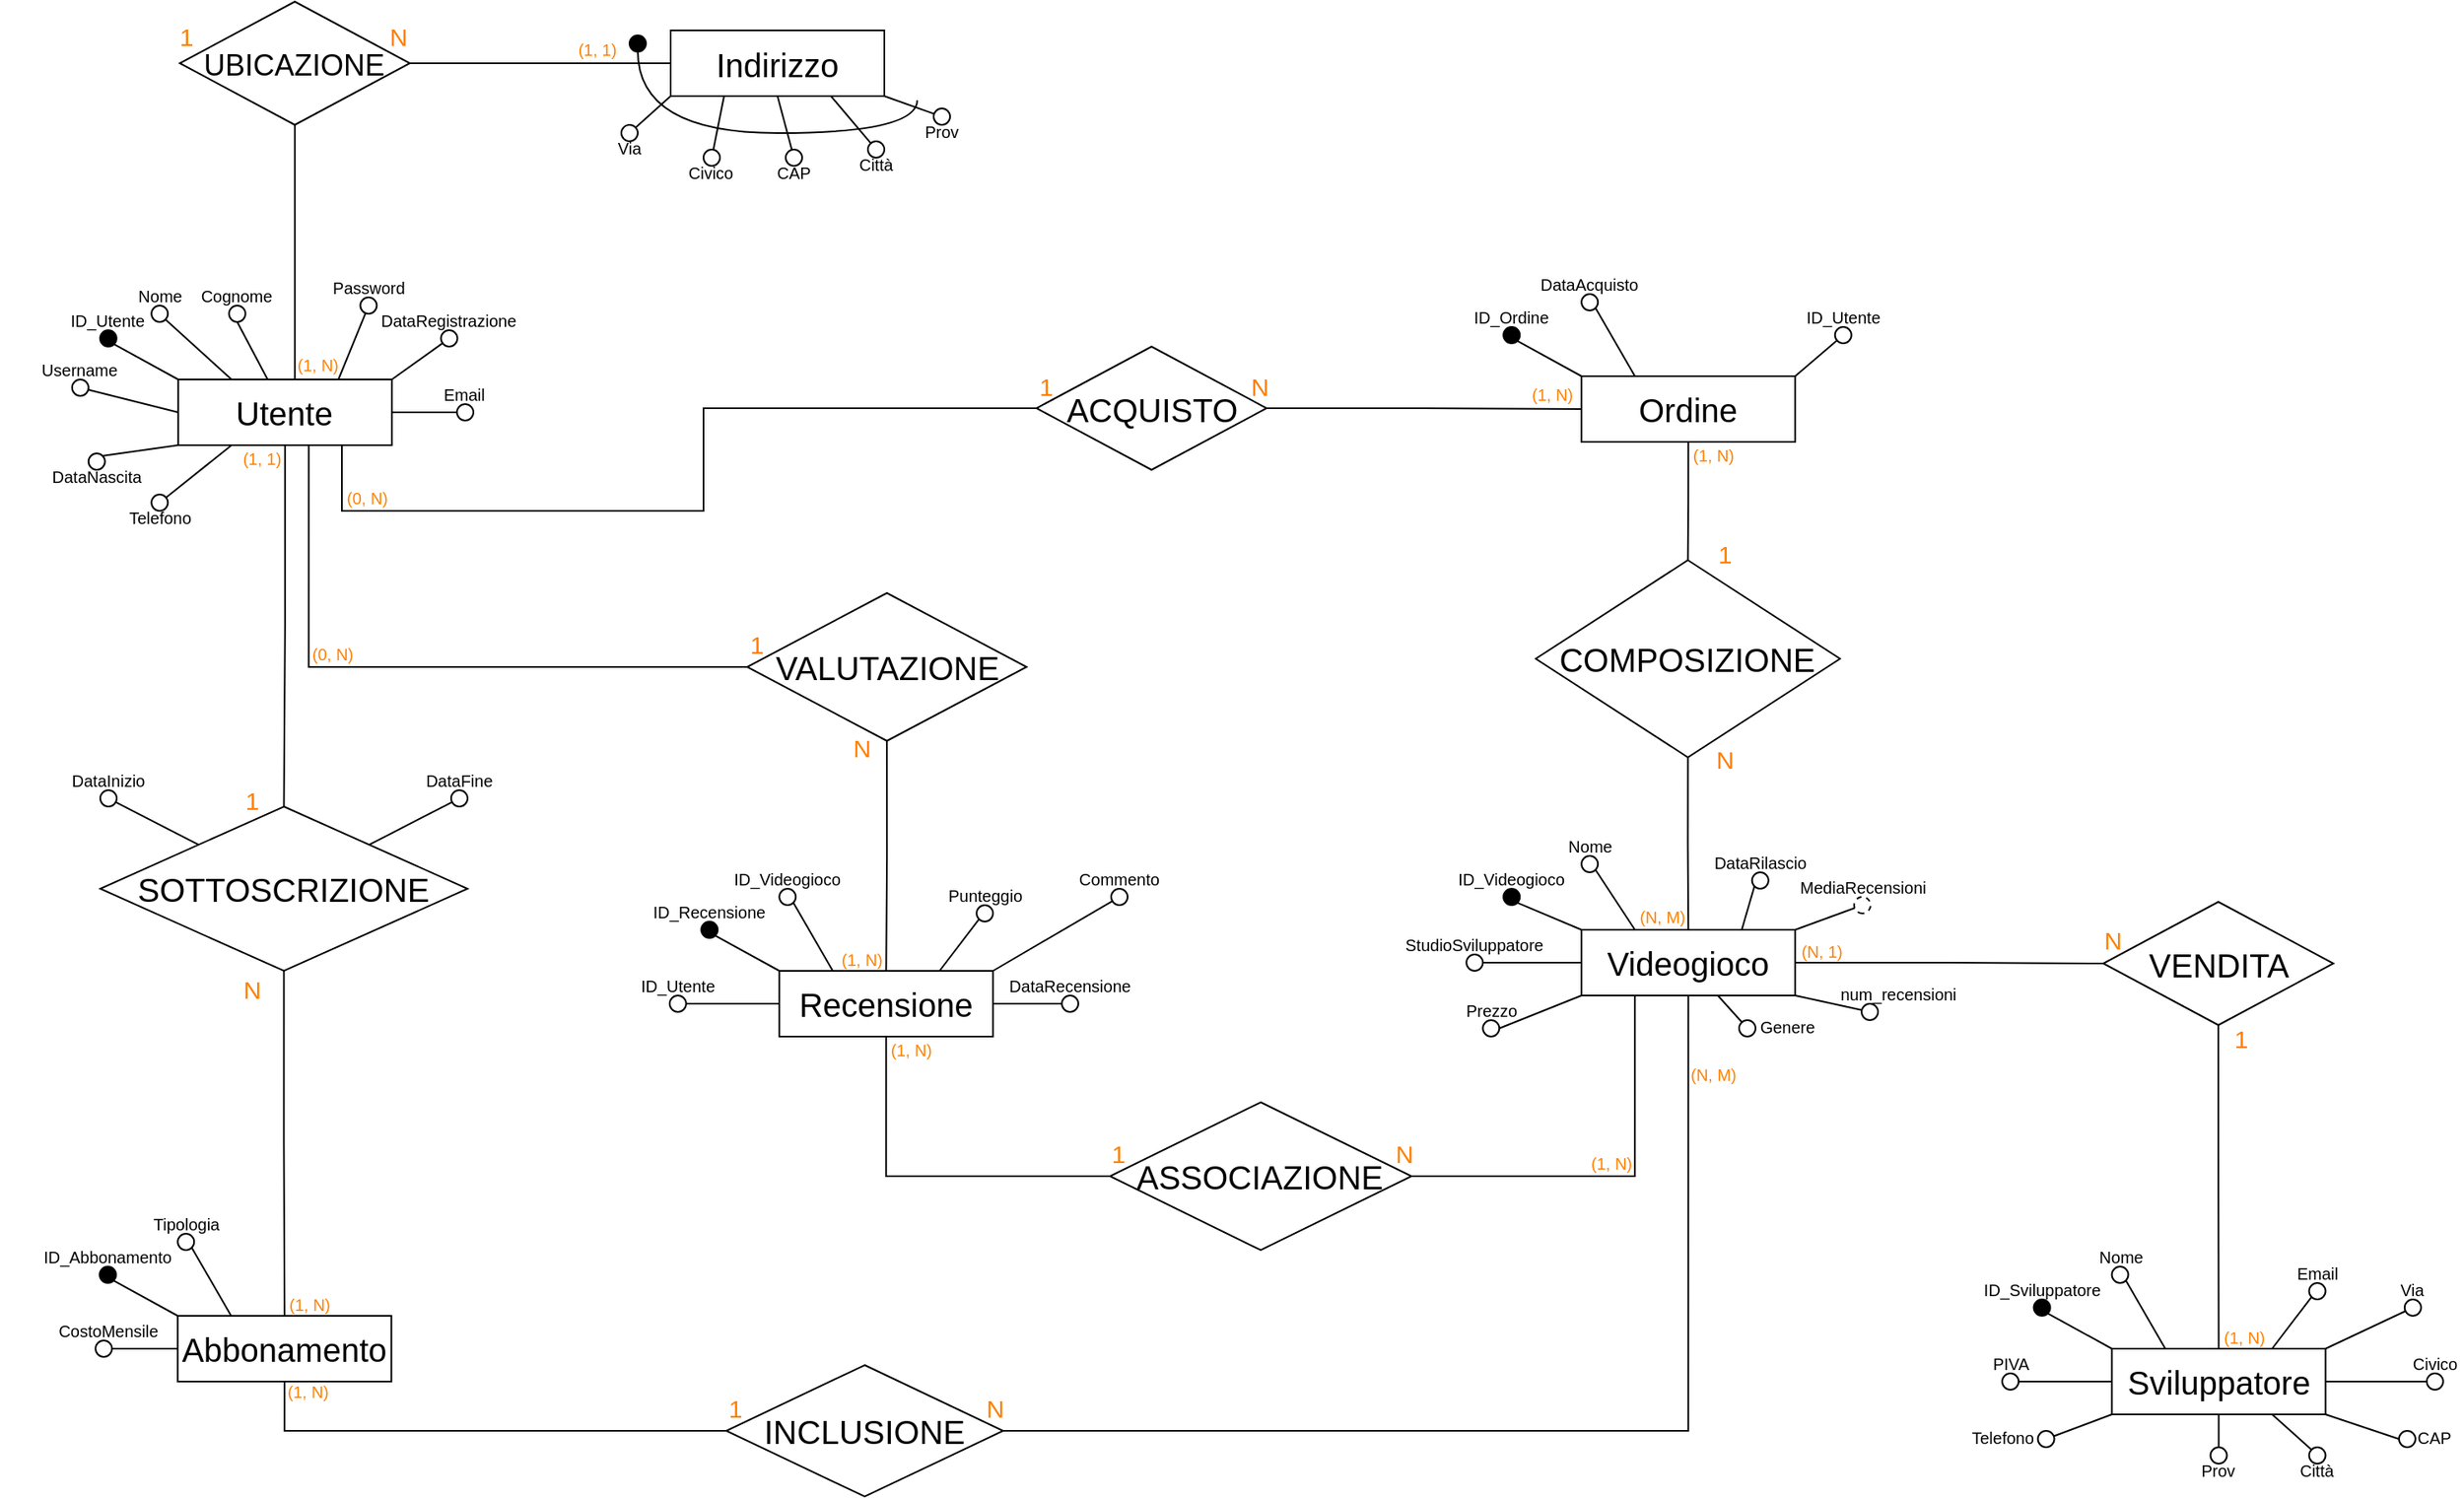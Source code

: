 <mxfile version="22.1.2" type="device">
  <diagram id="R2lEEEUBdFMjLlhIrx00" name="Page-1">
    <mxGraphModel dx="1418" dy="2520" grid="1" gridSize="10" guides="1" tooltips="1" connect="1" arrows="1" fold="1" page="1" pageScale="1" pageWidth="1100" pageHeight="850" background="none" math="0" shadow="0" extFonts="Permanent Marker^https://fonts.googleapis.com/css?family=Permanent+Marker">
      <root>
        <mxCell id="0" />
        <mxCell id="1" parent="0" />
        <mxCell id="n9g73SaPBmeVFiy4uWju-1" value="" style="group" parent="1" vertex="1" connectable="0">
          <mxGeometry x="866" y="-490" width="340" height="130" as="geometry" />
        </mxCell>
        <mxCell id="JMbat42bfjhFEHQrCren-2" style="rounded=0;hachureGap=4;orthogonalLoop=1;jettySize=auto;html=1;exitX=1;exitY=1;exitDx=0;exitDy=0;fontFamily=Architects Daughter;fontSource=https%3A%2F%2Ffonts.googleapis.com%2Fcss%3Ffamily%3DArchitects%2BDaughter;fontSize=16;endArrow=none;endFill=0;" edge="1" parent="n9g73SaPBmeVFiy4uWju-1" source="at_FKEXzt0BuaBgc3b4O-1" target="JMbat42bfjhFEHQrCren-1">
          <mxGeometry relative="1" as="geometry" />
        </mxCell>
        <mxCell id="at_FKEXzt0BuaBgc3b4O-1" value="Videogioco" style="whiteSpace=wrap;html=1;align=center;hachureGap=4;fontFamily=Helvetica;fontSize=20;rounded=0;" parent="n9g73SaPBmeVFiy4uWju-1" vertex="1">
          <mxGeometry x="108.12" y="65" width="130" height="40" as="geometry" />
        </mxCell>
        <mxCell id="at_FKEXzt0BuaBgc3b4O-15" value="" style="ellipse;whiteSpace=wrap;html=1;aspect=fixed;rounded=0;hachureGap=4;strokeColor=default;align=center;verticalAlign=middle;fontFamily=Helvetica;fontSize=20;fontColor=default;fillColor=#FFFFFF;" parent="n9g73SaPBmeVFiy4uWju-1" vertex="1">
          <mxGeometry x="38.12" y="80" width="10" height="10" as="geometry" />
        </mxCell>
        <mxCell id="at_FKEXzt0BuaBgc3b4O-36" style="edgeStyle=none;shape=connector;rounded=0;hachureGap=4;orthogonalLoop=1;jettySize=auto;html=1;exitX=0;exitY=0.5;exitDx=0;exitDy=0;entryX=1;entryY=0.5;entryDx=0;entryDy=0;labelBackgroundColor=default;strokeColor=default;align=center;verticalAlign=middle;fontFamily=Helvetica;fontSource=https%3A%2F%2Ffonts.googleapis.com%2Fcss%3Ffamily%3DArchitects%2BDaughter;fontSize=20;fontColor=default;endArrow=none;endFill=0;" parent="n9g73SaPBmeVFiy4uWju-1" source="at_FKEXzt0BuaBgc3b4O-1" target="at_FKEXzt0BuaBgc3b4O-15" edge="1">
          <mxGeometry relative="1" as="geometry" />
        </mxCell>
        <mxCell id="at_FKEXzt0BuaBgc3b4O-16" value="" style="ellipse;whiteSpace=wrap;html=1;aspect=fixed;rounded=0;hachureGap=4;strokeColor=default;align=center;verticalAlign=middle;fontFamily=Helvetica;fontSize=20;fontColor=default;fillColor=#FFFFFF;" parent="n9g73SaPBmeVFiy4uWju-1" vertex="1">
          <mxGeometry x="108.12" y="20" width="10" height="10" as="geometry" />
        </mxCell>
        <mxCell id="at_FKEXzt0BuaBgc3b4O-32" style="edgeStyle=none;shape=connector;rounded=0;hachureGap=4;orthogonalLoop=1;jettySize=auto;html=1;exitX=0.25;exitY=0;exitDx=0;exitDy=0;entryX=1;entryY=1;entryDx=0;entryDy=0;labelBackgroundColor=default;strokeColor=default;align=center;verticalAlign=middle;fontFamily=Helvetica;fontSource=https%3A%2F%2Ffonts.googleapis.com%2Fcss%3Ffamily%3DArchitects%2BDaughter;fontSize=20;fontColor=default;endArrow=none;endFill=0;" parent="n9g73SaPBmeVFiy4uWju-1" source="at_FKEXzt0BuaBgc3b4O-1" target="at_FKEXzt0BuaBgc3b4O-16" edge="1">
          <mxGeometry relative="1" as="geometry" />
        </mxCell>
        <mxCell id="at_FKEXzt0BuaBgc3b4O-17" value="" style="ellipse;whiteSpace=wrap;html=1;aspect=fixed;rounded=0;hachureGap=4;strokeColor=default;align=center;verticalAlign=middle;fontFamily=Helvetica;fontSize=20;fontColor=default;fillColor=#FFFFFF;" parent="n9g73SaPBmeVFiy4uWju-1" vertex="1">
          <mxGeometry x="48.12" y="120" width="10" height="10" as="geometry" />
        </mxCell>
        <mxCell id="at_FKEXzt0BuaBgc3b4O-43" style="edgeStyle=none;shape=connector;rounded=0;hachureGap=4;orthogonalLoop=1;jettySize=auto;html=1;exitX=0;exitY=1;exitDx=0;exitDy=0;entryX=1;entryY=0.5;entryDx=0;entryDy=0;labelBackgroundColor=default;strokeColor=default;align=center;verticalAlign=middle;fontFamily=Helvetica;fontSource=https%3A%2F%2Ffonts.googleapis.com%2Fcss%3Ffamily%3DArchitects%2BDaughter;fontSize=20;fontColor=default;endArrow=none;endFill=0;" parent="n9g73SaPBmeVFiy4uWju-1" source="at_FKEXzt0BuaBgc3b4O-1" target="at_FKEXzt0BuaBgc3b4O-17" edge="1">
          <mxGeometry relative="1" as="geometry" />
        </mxCell>
        <mxCell id="n9g73SaPBmeVFiy4uWju-302" value="" style="edgeStyle=none;shape=connector;rounded=0;hachureGap=4;orthogonalLoop=1;jettySize=auto;html=1;labelBackgroundColor=default;strokeColor=default;align=center;verticalAlign=middle;fontFamily=Helvetica;fontSource=https%3A%2F%2Ffonts.googleapis.com%2Fcss%3Ffamily%3DArchitects%2BDaughter;fontSize=20;fontColor=default;endArrow=none;endFill=0;" parent="n9g73SaPBmeVFiy4uWju-1" source="at_FKEXzt0BuaBgc3b4O-18" target="at_FKEXzt0BuaBgc3b4O-1" edge="1">
          <mxGeometry relative="1" as="geometry" />
        </mxCell>
        <mxCell id="at_FKEXzt0BuaBgc3b4O-18" value="" style="ellipse;whiteSpace=wrap;html=1;aspect=fixed;rounded=0;hachureGap=4;strokeColor=default;align=center;verticalAlign=middle;fontFamily=Helvetica;fontSize=20;fontColor=default;fillColor=#FFFFFF;" parent="n9g73SaPBmeVFiy4uWju-1" vertex="1">
          <mxGeometry x="204" y="120" width="10" height="10" as="geometry" />
        </mxCell>
        <mxCell id="at_FKEXzt0BuaBgc3b4O-19" value="" style="ellipse;whiteSpace=wrap;html=1;aspect=fixed;rounded=0;hachureGap=4;strokeColor=default;align=center;verticalAlign=middle;fontFamily=Helvetica;fontSize=20;fontColor=default;fillColor=#FFFFFF;dashed=1;direction=south;" parent="n9g73SaPBmeVFiy4uWju-1" vertex="1">
          <mxGeometry x="274" y="45" width="10" height="10" as="geometry" />
        </mxCell>
        <mxCell id="at_FKEXzt0BuaBgc3b4O-42" style="edgeStyle=none;shape=connector;rounded=0;hachureGap=4;orthogonalLoop=1;jettySize=auto;html=1;exitX=1;exitY=0;exitDx=0;exitDy=0;labelBackgroundColor=default;strokeColor=default;align=center;verticalAlign=middle;fontFamily=Helvetica;fontSource=https%3A%2F%2Ffonts.googleapis.com%2Fcss%3Ffamily%3DArchitects%2BDaughter;fontSize=20;fontColor=default;endArrow=none;endFill=0;" parent="n9g73SaPBmeVFiy4uWju-1" source="at_FKEXzt0BuaBgc3b4O-1" target="at_FKEXzt0BuaBgc3b4O-19" edge="1">
          <mxGeometry relative="1" as="geometry" />
        </mxCell>
        <mxCell id="at_FKEXzt0BuaBgc3b4O-20" value="" style="ellipse;whiteSpace=wrap;html=1;aspect=fixed;rounded=0;hachureGap=4;strokeColor=default;align=center;verticalAlign=middle;fontFamily=Helvetica;fontSize=20;fontColor=default;fillColor=#FFFFFF;" parent="n9g73SaPBmeVFiy4uWju-1" vertex="1">
          <mxGeometry x="211.87" y="30" width="10" height="10" as="geometry" />
        </mxCell>
        <mxCell id="at_FKEXzt0BuaBgc3b4O-35" style="edgeStyle=none;shape=connector;rounded=0;hachureGap=4;orthogonalLoop=1;jettySize=auto;html=1;exitX=0.75;exitY=0;exitDx=0;exitDy=0;entryX=0;entryY=1;entryDx=0;entryDy=0;labelBackgroundColor=default;strokeColor=default;align=center;verticalAlign=middle;fontFamily=Helvetica;fontSource=https%3A%2F%2Ffonts.googleapis.com%2Fcss%3Ffamily%3DArchitects%2BDaughter;fontSize=20;fontColor=default;endArrow=none;endFill=0;" parent="n9g73SaPBmeVFiy4uWju-1" source="at_FKEXzt0BuaBgc3b4O-1" target="at_FKEXzt0BuaBgc3b4O-20" edge="1">
          <mxGeometry relative="1" as="geometry" />
        </mxCell>
        <mxCell id="at_FKEXzt0BuaBgc3b4O-22" value="&lt;font style=&quot;font-size: 10px;&quot;&gt;Nome&lt;/font&gt;" style="text;html=1;strokeColor=none;fillColor=none;align=center;verticalAlign=middle;whiteSpace=wrap;rounded=0;fontSize=20;fontFamily=Helvetica;fontColor=default;" parent="n9g73SaPBmeVFiy4uWju-1" vertex="1">
          <mxGeometry x="91.87" width="42.5" height="20" as="geometry" />
        </mxCell>
        <mxCell id="at_FKEXzt0BuaBgc3b4O-24" value="&lt;font style=&quot;font-size: 10px;&quot;&gt;Genere&lt;/font&gt;" style="text;html=1;strokeColor=none;fillColor=none;align=center;verticalAlign=middle;whiteSpace=wrap;rounded=0;fontSize=20;fontFamily=Helvetica;fontColor=default;" parent="n9g73SaPBmeVFiy4uWju-1" vertex="1">
          <mxGeometry x="211.87" y="110" width="42.5" height="20" as="geometry" />
        </mxCell>
        <mxCell id="at_FKEXzt0BuaBgc3b4O-25" value="&lt;font style=&quot;font-size: 10px;&quot;&gt;DataRilascio&lt;/font&gt;" style="text;html=1;strokeColor=none;fillColor=none;align=center;verticalAlign=middle;whiteSpace=wrap;rounded=0;fontSize=20;fontFamily=Helvetica;fontColor=default;" parent="n9g73SaPBmeVFiy4uWju-1" vertex="1">
          <mxGeometry x="188.74" y="10" width="56.25" height="20" as="geometry" />
        </mxCell>
        <mxCell id="at_FKEXzt0BuaBgc3b4O-26" value="&lt;font style=&quot;font-size: 10px;&quot;&gt;StudioSviluppatore&lt;/font&gt;" style="text;html=1;strokeColor=none;fillColor=none;align=center;verticalAlign=middle;whiteSpace=wrap;rounded=0;fontSize=20;fontFamily=Helvetica;fontColor=default;" parent="n9g73SaPBmeVFiy4uWju-1" vertex="1">
          <mxGeometry y="60" width="86.25" height="20" as="geometry" />
        </mxCell>
        <mxCell id="at_FKEXzt0BuaBgc3b4O-27" value="" style="group" parent="n9g73SaPBmeVFiy4uWju-1" vertex="1" connectable="0">
          <mxGeometry x="58.12" y="20" width="15" height="30" as="geometry" />
        </mxCell>
        <mxCell id="at_FKEXzt0BuaBgc3b4O-12" value="" style="ellipse;whiteSpace=wrap;html=1;aspect=fixed;rounded=0;hachureGap=4;strokeColor=default;align=center;verticalAlign=middle;fontFamily=Helvetica;fontSize=20;fontColor=default;fillColor=#000000;" parent="at_FKEXzt0BuaBgc3b4O-27" vertex="1">
          <mxGeometry x="2.5" y="20" width="10" height="10" as="geometry" />
        </mxCell>
        <mxCell id="at_FKEXzt0BuaBgc3b4O-13" style="rounded=0;hachureGap=4;orthogonalLoop=1;jettySize=auto;html=1;exitX=0;exitY=0;exitDx=0;exitDy=0;entryX=1;entryY=1;entryDx=0;entryDy=0;fontFamily=Helvetica;fontSource=https%3A%2F%2Ffonts.googleapis.com%2Fcss%3Ffamily%3DArchitects%2BDaughter;fontSize=20;fontColor=default;endArrow=none;endFill=0;" parent="n9g73SaPBmeVFiy4uWju-1" source="at_FKEXzt0BuaBgc3b4O-1" target="at_FKEXzt0BuaBgc3b4O-12" edge="1">
          <mxGeometry relative="1" as="geometry" />
        </mxCell>
        <mxCell id="at_FKEXzt0BuaBgc3b4O-30" value="&lt;font style=&quot;font-size: 10px;&quot;&gt;Prezzo&lt;br&gt;&lt;/font&gt;" style="text;html=1;strokeColor=none;fillColor=none;align=center;verticalAlign=middle;whiteSpace=wrap;rounded=0;fontSize=20;fontFamily=Helvetica;fontColor=default;" parent="n9g73SaPBmeVFiy4uWju-1" vertex="1">
          <mxGeometry x="31.87" y="100" width="42.5" height="20" as="geometry" />
        </mxCell>
        <mxCell id="at_FKEXzt0BuaBgc3b4O-31" value="&lt;font style=&quot;font-size: 10px;&quot;&gt;MediaRecensioni&lt;/font&gt;" style="text;html=1;strokeColor=none;fillColor=none;align=center;verticalAlign=middle;whiteSpace=wrap;rounded=0;fontSize=20;fontFamily=Helvetica;fontColor=default;" parent="n9g73SaPBmeVFiy4uWju-1" vertex="1">
          <mxGeometry x="233.53" y="25" width="90.93" height="20" as="geometry" />
        </mxCell>
        <mxCell id="n9g73SaPBmeVFiy4uWju-336" value="&lt;font color=&quot;#ff8000&quot; style=&quot;font-size: 10px;&quot; face=&quot;Helvetica&quot;&gt;(N, M)&lt;/font&gt;" style="text;html=1;align=center;verticalAlign=middle;resizable=0;points=[];autosize=1;fontSize=20;fontFamily=Architects Daughter;" parent="n9g73SaPBmeVFiy4uWju-1" vertex="1">
          <mxGeometry x="132.37" y="34" width="50" height="40" as="geometry" />
        </mxCell>
        <mxCell id="n9g73SaPBmeVFiy4uWju-341" value="&lt;font color=&quot;#ff8000&quot; style=&quot;font-size: 10px;&quot; face=&quot;Helvetica&quot;&gt;(N, 1)&lt;/font&gt;" style="text;html=1;align=center;verticalAlign=middle;resizable=0;points=[];autosize=1;fontSize=20;fontFamily=Architects Daughter;" parent="n9g73SaPBmeVFiy4uWju-1" vertex="1">
          <mxGeometry x="228.53" y="55" width="50" height="40" as="geometry" />
        </mxCell>
        <mxCell id="JMbat42bfjhFEHQrCren-1" value="" style="ellipse;whiteSpace=wrap;html=1;aspect=fixed;rounded=0;hachureGap=4;strokeColor=default;align=center;verticalAlign=middle;fontFamily=Helvetica;fontSize=20;fontColor=default;fillColor=#FFFFFF;" vertex="1" parent="n9g73SaPBmeVFiy4uWju-1">
          <mxGeometry x="278.53" y="110" width="10" height="10" as="geometry" />
        </mxCell>
        <mxCell id="JMbat42bfjhFEHQrCren-3" value="&lt;font style=&quot;font-size: 10px;&quot;&gt;num_recensioni&lt;/font&gt;" style="text;html=1;strokeColor=none;fillColor=none;align=center;verticalAlign=middle;whiteSpace=wrap;rounded=0;fontSize=20;fontFamily=Helvetica;fontColor=default;" vertex="1" parent="n9g73SaPBmeVFiy4uWju-1">
          <mxGeometry x="262.28" y="90" width="77.72" height="20" as="geometry" />
        </mxCell>
        <mxCell id="n9g73SaPBmeVFiy4uWju-140" value="" style="group" parent="1" vertex="1" connectable="0">
          <mxGeometry x="378" y="-470" width="376.25" height="135" as="geometry" />
        </mxCell>
        <mxCell id="n9g73SaPBmeVFiy4uWju-141" style="rounded=0;hachureGap=4;orthogonalLoop=1;jettySize=auto;html=1;exitX=1;exitY=0.5;exitDx=0;exitDy=0;fontFamily=Helvetica;fontSource=https%3A%2F%2Ffonts.googleapis.com%2Fcss%3Ffamily%3DArchitects%2BDaughter;fontSize=20;fontColor=default;endArrow=none;endFill=0;" parent="n9g73SaPBmeVFiy4uWju-140" source="n9g73SaPBmeVFiy4uWju-142" target="n9g73SaPBmeVFiy4uWju-175" edge="1">
          <mxGeometry relative="1" as="geometry">
            <mxPoint x="260" y="90" as="targetPoint" />
          </mxGeometry>
        </mxCell>
        <mxCell id="n9g73SaPBmeVFiy4uWju-142" value="Recensione" style="whiteSpace=wrap;html=1;align=center;hachureGap=4;fontFamily=Helvetica;fontSize=20;rounded=0;" parent="n9g73SaPBmeVFiy4uWju-140" vertex="1">
          <mxGeometry x="108.12" y="70" width="130" height="40" as="geometry" />
        </mxCell>
        <mxCell id="n9g73SaPBmeVFiy4uWju-143" value="" style="ellipse;whiteSpace=wrap;html=1;aspect=fixed;rounded=0;hachureGap=4;strokeColor=default;align=center;verticalAlign=middle;fontFamily=Helvetica;fontSize=20;fontColor=default;fillColor=#FFFFFF;" parent="n9g73SaPBmeVFiy4uWju-140" vertex="1">
          <mxGeometry x="108.12" y="20" width="10" height="10" as="geometry" />
        </mxCell>
        <mxCell id="n9g73SaPBmeVFiy4uWju-144" style="edgeStyle=none;shape=connector;rounded=0;hachureGap=4;orthogonalLoop=1;jettySize=auto;html=1;exitX=0.25;exitY=0;exitDx=0;exitDy=0;entryX=1;entryY=1;entryDx=0;entryDy=0;labelBackgroundColor=default;strokeColor=default;align=center;verticalAlign=middle;fontFamily=Helvetica;fontSource=https%3A%2F%2Ffonts.googleapis.com%2Fcss%3Ffamily%3DArchitects%2BDaughter;fontSize=20;fontColor=default;endArrow=none;endFill=0;" parent="n9g73SaPBmeVFiy4uWju-140" source="n9g73SaPBmeVFiy4uWju-142" target="n9g73SaPBmeVFiy4uWju-143" edge="1">
          <mxGeometry relative="1" as="geometry" />
        </mxCell>
        <mxCell id="n9g73SaPBmeVFiy4uWju-145" value="" style="ellipse;whiteSpace=wrap;html=1;aspect=fixed;rounded=0;hachureGap=4;strokeColor=default;align=center;verticalAlign=middle;fontFamily=Helvetica;fontSize=20;fontColor=default;fillColor=#FFFFFF;" parent="n9g73SaPBmeVFiy4uWju-140" vertex="1">
          <mxGeometry x="310" y="20" width="10" height="10" as="geometry" />
        </mxCell>
        <mxCell id="n9g73SaPBmeVFiy4uWju-146" style="edgeStyle=none;shape=connector;rounded=0;hachureGap=4;orthogonalLoop=1;jettySize=auto;html=1;exitX=1;exitY=0;exitDx=0;exitDy=0;labelBackgroundColor=default;strokeColor=default;align=center;verticalAlign=middle;fontFamily=Helvetica;fontSource=https%3A%2F%2Ffonts.googleapis.com%2Fcss%3Ffamily%3DArchitects%2BDaughter;fontSize=20;fontColor=default;endArrow=none;endFill=0;" parent="n9g73SaPBmeVFiy4uWju-140" source="n9g73SaPBmeVFiy4uWju-142" target="n9g73SaPBmeVFiy4uWju-145" edge="1">
          <mxGeometry relative="1" as="geometry" />
        </mxCell>
        <mxCell id="n9g73SaPBmeVFiy4uWju-147" value="" style="ellipse;whiteSpace=wrap;html=1;aspect=fixed;rounded=0;hachureGap=4;strokeColor=default;align=center;verticalAlign=middle;fontFamily=Helvetica;fontSize=20;fontColor=default;fillColor=#FFFFFF;" parent="n9g73SaPBmeVFiy4uWju-140" vertex="1">
          <mxGeometry x="41.41" y="85" width="10" height="10" as="geometry" />
        </mxCell>
        <mxCell id="n9g73SaPBmeVFiy4uWju-148" style="edgeStyle=none;shape=connector;rounded=0;hachureGap=4;orthogonalLoop=1;jettySize=auto;html=1;exitX=0;exitY=0.5;exitDx=0;exitDy=0;labelBackgroundColor=default;strokeColor=default;align=center;verticalAlign=middle;fontFamily=Helvetica;fontSource=https%3A%2F%2Ffonts.googleapis.com%2Fcss%3Ffamily%3DArchitects%2BDaughter;fontSize=20;fontColor=default;endArrow=none;endFill=0;" parent="n9g73SaPBmeVFiy4uWju-140" source="n9g73SaPBmeVFiy4uWju-142" target="n9g73SaPBmeVFiy4uWju-147" edge="1">
          <mxGeometry relative="1" as="geometry">
            <mxPoint x="50" y="90" as="targetPoint" />
          </mxGeometry>
        </mxCell>
        <mxCell id="n9g73SaPBmeVFiy4uWju-149" value="" style="ellipse;whiteSpace=wrap;html=1;aspect=fixed;rounded=0;hachureGap=4;strokeColor=default;align=center;verticalAlign=middle;fontFamily=Helvetica;fontSize=20;fontColor=default;fillColor=#FFFFFF;" parent="n9g73SaPBmeVFiy4uWju-140" vertex="1">
          <mxGeometry x="228.12" y="30" width="10" height="10" as="geometry" />
        </mxCell>
        <mxCell id="n9g73SaPBmeVFiy4uWju-150" style="edgeStyle=none;shape=connector;rounded=0;hachureGap=4;orthogonalLoop=1;jettySize=auto;html=1;exitX=0.75;exitY=0;exitDx=0;exitDy=0;entryX=0;entryY=1;entryDx=0;entryDy=0;labelBackgroundColor=default;strokeColor=default;align=center;verticalAlign=middle;fontFamily=Helvetica;fontSource=https%3A%2F%2Ffonts.googleapis.com%2Fcss%3Ffamily%3DArchitects%2BDaughter;fontSize=20;fontColor=default;endArrow=none;endFill=0;" parent="n9g73SaPBmeVFiy4uWju-140" source="n9g73SaPBmeVFiy4uWju-142" target="n9g73SaPBmeVFiy4uWju-149" edge="1">
          <mxGeometry relative="1" as="geometry" />
        </mxCell>
        <mxCell id="n9g73SaPBmeVFiy4uWju-151" value="&lt;font style=&quot;font-size: 10px;&quot;&gt;ID_Videogioco&lt;/font&gt;" style="text;html=1;strokeColor=none;fillColor=none;align=center;verticalAlign=middle;whiteSpace=wrap;rounded=0;fontSize=20;fontFamily=Helvetica;fontColor=default;" parent="n9g73SaPBmeVFiy4uWju-140" vertex="1">
          <mxGeometry x="80.93" width="64.37" height="20" as="geometry" />
        </mxCell>
        <mxCell id="n9g73SaPBmeVFiy4uWju-152" value="&lt;span style=&quot;font-size: 10px;&quot;&gt;Commento&lt;/span&gt;" style="text;html=1;strokeColor=none;fillColor=none;align=center;verticalAlign=middle;whiteSpace=wrap;rounded=0;fontSize=20;fontFamily=Helvetica;fontColor=default;" parent="n9g73SaPBmeVFiy4uWju-140" vertex="1">
          <mxGeometry x="287.81" width="54.37" height="20" as="geometry" />
        </mxCell>
        <mxCell id="n9g73SaPBmeVFiy4uWju-153" value="&lt;span style=&quot;font-size: 10px;&quot;&gt;Punteggio&lt;/span&gt;" style="text;html=1;strokeColor=none;fillColor=none;align=center;verticalAlign=middle;whiteSpace=wrap;rounded=0;fontSize=20;fontFamily=Helvetica;fontColor=default;" parent="n9g73SaPBmeVFiy4uWju-140" vertex="1">
          <mxGeometry x="210.62" y="10" width="45" height="20" as="geometry" />
        </mxCell>
        <mxCell id="n9g73SaPBmeVFiy4uWju-154" value="" style="group" parent="n9g73SaPBmeVFiy4uWju-140" vertex="1" connectable="0">
          <mxGeometry x="58.12" y="20" width="15" height="30" as="geometry" />
        </mxCell>
        <mxCell id="n9g73SaPBmeVFiy4uWju-155" value="" style="ellipse;whiteSpace=wrap;html=1;aspect=fixed;rounded=0;hachureGap=4;strokeColor=default;align=center;verticalAlign=middle;fontFamily=Helvetica;fontSize=20;fontColor=default;fillColor=#000000;" parent="n9g73SaPBmeVFiy4uWju-154" vertex="1">
          <mxGeometry x="2.5" y="20" width="10" height="10" as="geometry" />
        </mxCell>
        <mxCell id="n9g73SaPBmeVFiy4uWju-156" value="&lt;font style=&quot;font-size: 10px;&quot;&gt;ID_Recensione&lt;/font&gt;" style="text;html=1;strokeColor=none;fillColor=none;align=center;verticalAlign=middle;whiteSpace=wrap;rounded=0;fontSize=20;fontFamily=Helvetica;fontColor=default;" parent="n9g73SaPBmeVFiy4uWju-154" vertex="1">
          <mxGeometry x="-25" width="65" height="20" as="geometry" />
        </mxCell>
        <mxCell id="n9g73SaPBmeVFiy4uWju-157" style="rounded=0;hachureGap=4;orthogonalLoop=1;jettySize=auto;html=1;exitX=0;exitY=0;exitDx=0;exitDy=0;entryX=1;entryY=1;entryDx=0;entryDy=0;fontFamily=Helvetica;fontSource=https%3A%2F%2Ffonts.googleapis.com%2Fcss%3Ffamily%3DArchitects%2BDaughter;fontSize=20;fontColor=default;endArrow=none;endFill=0;" parent="n9g73SaPBmeVFiy4uWju-140" source="n9g73SaPBmeVFiy4uWju-142" target="n9g73SaPBmeVFiy4uWju-155" edge="1">
          <mxGeometry relative="1" as="geometry" />
        </mxCell>
        <mxCell id="n9g73SaPBmeVFiy4uWju-158" value="&lt;font style=&quot;font-size: 10px;&quot;&gt;ID_Utente&lt;br&gt;&lt;/font&gt;" style="text;html=1;strokeColor=none;fillColor=none;align=center;verticalAlign=middle;whiteSpace=wrap;rounded=0;fontSize=20;fontFamily=Helvetica;fontColor=default;" parent="n9g73SaPBmeVFiy4uWju-140" vertex="1">
          <mxGeometry x="21.88" y="65" width="49.06" height="20" as="geometry" />
        </mxCell>
        <mxCell id="n9g73SaPBmeVFiy4uWju-175" value="" style="ellipse;whiteSpace=wrap;html=1;aspect=fixed;rounded=0;hachureGap=4;strokeColor=default;align=center;verticalAlign=middle;fontFamily=Helvetica;fontSize=20;fontColor=default;fillColor=#FFFFFF;" parent="n9g73SaPBmeVFiy4uWju-140" vertex="1">
          <mxGeometry x="280" y="85" width="10" height="10" as="geometry" />
        </mxCell>
        <mxCell id="n9g73SaPBmeVFiy4uWju-176" value="&lt;span style=&quot;font-size: 10px;&quot;&gt;DataRecensione&lt;/span&gt;" style="text;html=1;strokeColor=none;fillColor=none;align=center;verticalAlign=middle;whiteSpace=wrap;rounded=0;fontSize=20;fontFamily=Helvetica;fontColor=default;" parent="n9g73SaPBmeVFiy4uWju-140" vertex="1">
          <mxGeometry x="246.25" y="65" width="77.5" height="20" as="geometry" />
        </mxCell>
        <mxCell id="n9g73SaPBmeVFiy4uWju-338" value="&lt;font color=&quot;#ff8000&quot; style=&quot;font-size: 10px;&quot; face=&quot;Helvetica&quot;&gt;(1, N)&lt;/font&gt;" style="text;html=1;align=center;verticalAlign=middle;resizable=0;points=[];autosize=1;fontSize=20;fontFamily=Architects Daughter;" parent="n9g73SaPBmeVFiy4uWju-140" vertex="1">
          <mxGeometry x="133" y="40" width="50" height="40" as="geometry" />
        </mxCell>
        <mxCell id="n9g73SaPBmeVFiy4uWju-339" value="&lt;font color=&quot;#ff8000&quot; style=&quot;font-size: 10px;&quot; face=&quot;Helvetica&quot;&gt;(1, N)&lt;/font&gt;" style="text;html=1;align=center;verticalAlign=middle;resizable=0;points=[];autosize=1;fontSize=20;fontFamily=Architects Daughter;" parent="n9g73SaPBmeVFiy4uWju-140" vertex="1">
          <mxGeometry x="163.13" y="95" width="50" height="40" as="geometry" />
        </mxCell>
        <mxCell id="n9g73SaPBmeVFiy4uWju-177" value="" style="group" parent="1" vertex="1" connectable="0">
          <mxGeometry x="866" y="-832" width="376.25" height="135" as="geometry" />
        </mxCell>
        <mxCell id="n9g73SaPBmeVFiy4uWju-179" value="Ordine" style="whiteSpace=wrap;html=1;align=center;hachureGap=4;fontFamily=Helvetica;fontSize=20;rounded=0;" parent="n9g73SaPBmeVFiy4uWju-177" vertex="1">
          <mxGeometry x="108.12" y="70" width="130" height="40" as="geometry" />
        </mxCell>
        <mxCell id="n9g73SaPBmeVFiy4uWju-180" value="" style="ellipse;whiteSpace=wrap;html=1;aspect=fixed;rounded=0;hachureGap=4;strokeColor=default;align=center;verticalAlign=middle;fontFamily=Helvetica;fontSize=20;fontColor=default;fillColor=#FFFFFF;" parent="n9g73SaPBmeVFiy4uWju-177" vertex="1">
          <mxGeometry x="108.12" y="20" width="10" height="10" as="geometry" />
        </mxCell>
        <mxCell id="n9g73SaPBmeVFiy4uWju-181" style="edgeStyle=none;shape=connector;rounded=0;hachureGap=4;orthogonalLoop=1;jettySize=auto;html=1;exitX=0.25;exitY=0;exitDx=0;exitDy=0;entryX=1;entryY=1;entryDx=0;entryDy=0;labelBackgroundColor=default;strokeColor=default;align=center;verticalAlign=middle;fontFamily=Helvetica;fontSource=https%3A%2F%2Ffonts.googleapis.com%2Fcss%3Ffamily%3DArchitects%2BDaughter;fontSize=20;fontColor=default;endArrow=none;endFill=0;" parent="n9g73SaPBmeVFiy4uWju-177" source="n9g73SaPBmeVFiy4uWju-179" target="n9g73SaPBmeVFiy4uWju-180" edge="1">
          <mxGeometry relative="1" as="geometry" />
        </mxCell>
        <mxCell id="n9g73SaPBmeVFiy4uWju-184" value="" style="ellipse;whiteSpace=wrap;html=1;aspect=fixed;rounded=0;hachureGap=4;strokeColor=default;align=center;verticalAlign=middle;fontFamily=Helvetica;fontSize=20;fontColor=default;fillColor=#FFFFFF;" parent="n9g73SaPBmeVFiy4uWju-177" vertex="1">
          <mxGeometry x="262.34" y="40" width="10" height="10" as="geometry" />
        </mxCell>
        <mxCell id="n9g73SaPBmeVFiy4uWju-185" style="edgeStyle=none;shape=connector;rounded=0;hachureGap=4;orthogonalLoop=1;jettySize=auto;html=1;exitX=1;exitY=0;exitDx=0;exitDy=0;labelBackgroundColor=default;strokeColor=default;align=center;verticalAlign=middle;fontFamily=Helvetica;fontSource=https%3A%2F%2Ffonts.googleapis.com%2Fcss%3Ffamily%3DArchitects%2BDaughter;fontSize=20;fontColor=default;endArrow=none;endFill=0;" parent="n9g73SaPBmeVFiy4uWju-177" source="n9g73SaPBmeVFiy4uWju-179" target="n9g73SaPBmeVFiy4uWju-184" edge="1">
          <mxGeometry relative="1" as="geometry">
            <mxPoint x="50" y="90" as="targetPoint" />
          </mxGeometry>
        </mxCell>
        <mxCell id="n9g73SaPBmeVFiy4uWju-188" value="&lt;font style=&quot;font-size: 10px;&quot;&gt;DataAcquisto&lt;br&gt;&lt;/font&gt;" style="text;html=1;strokeColor=none;fillColor=none;align=center;verticalAlign=middle;whiteSpace=wrap;rounded=0;fontSize=20;fontFamily=Helvetica;fontColor=default;" parent="n9g73SaPBmeVFiy4uWju-177" vertex="1">
          <mxGeometry x="80.93" width="64.37" height="20" as="geometry" />
        </mxCell>
        <mxCell id="n9g73SaPBmeVFiy4uWju-191" value="" style="group" parent="n9g73SaPBmeVFiy4uWju-177" vertex="1" connectable="0">
          <mxGeometry x="58.12" y="20" width="20" height="30" as="geometry" />
        </mxCell>
        <mxCell id="n9g73SaPBmeVFiy4uWju-192" value="" style="ellipse;whiteSpace=wrap;html=1;aspect=fixed;rounded=0;hachureGap=4;strokeColor=default;align=center;verticalAlign=middle;fontFamily=Helvetica;fontSize=20;fontColor=default;fillColor=#000000;" parent="n9g73SaPBmeVFiy4uWju-191" vertex="1">
          <mxGeometry x="2.5" y="20" width="10" height="10" as="geometry" />
        </mxCell>
        <mxCell id="n9g73SaPBmeVFiy4uWju-193" value="&lt;font style=&quot;font-size: 10px;&quot;&gt;ID_Ordine&lt;/font&gt;" style="text;html=1;strokeColor=none;fillColor=none;align=center;verticalAlign=middle;whiteSpace=wrap;rounded=0;fontSize=20;fontFamily=Helvetica;fontColor=default;" parent="n9g73SaPBmeVFiy4uWju-191" vertex="1">
          <mxGeometry x="-15" width="45" height="20" as="geometry" />
        </mxCell>
        <mxCell id="n9g73SaPBmeVFiy4uWju-194" style="rounded=0;hachureGap=4;orthogonalLoop=1;jettySize=auto;html=1;exitX=0;exitY=0;exitDx=0;exitDy=0;entryX=1;entryY=1;entryDx=0;entryDy=0;fontFamily=Helvetica;fontSource=https%3A%2F%2Ffonts.googleapis.com%2Fcss%3Ffamily%3DArchitects%2BDaughter;fontSize=20;fontColor=default;endArrow=none;endFill=0;" parent="n9g73SaPBmeVFiy4uWju-177" source="n9g73SaPBmeVFiy4uWju-179" target="n9g73SaPBmeVFiy4uWju-192" edge="1">
          <mxGeometry relative="1" as="geometry" />
        </mxCell>
        <mxCell id="n9g73SaPBmeVFiy4uWju-195" value="&lt;font style=&quot;font-size: 10px;&quot;&gt;ID_Utente&lt;br&gt;&lt;/font&gt;" style="text;html=1;strokeColor=none;fillColor=none;align=center;verticalAlign=middle;whiteSpace=wrap;rounded=0;fontSize=20;fontFamily=Helvetica;fontColor=default;" parent="n9g73SaPBmeVFiy4uWju-177" vertex="1">
          <mxGeometry x="242.81" y="20" width="49.06" height="20" as="geometry" />
        </mxCell>
        <mxCell id="n9g73SaPBmeVFiy4uWju-333" value="&lt;font color=&quot;#ff8000&quot; style=&quot;font-size: 10px;&quot; face=&quot;Helvetica&quot;&gt;(1, N)&lt;/font&gt;" style="text;html=1;align=center;verticalAlign=middle;resizable=0;points=[];autosize=1;fontSize=20;fontFamily=Architects Daughter;" parent="n9g73SaPBmeVFiy4uWju-177" vertex="1">
          <mxGeometry x="65.12" y="58" width="50" height="40" as="geometry" />
        </mxCell>
        <mxCell id="n9g73SaPBmeVFiy4uWju-335" value="&lt;font color=&quot;#ff8000&quot; style=&quot;font-size: 10px;&quot; face=&quot;Helvetica&quot;&gt;(1, N)&lt;/font&gt;" style="text;html=1;align=center;verticalAlign=middle;resizable=0;points=[];autosize=1;fontSize=20;fontFamily=Architects Daughter;" parent="n9g73SaPBmeVFiy4uWju-177" vertex="1">
          <mxGeometry x="163.13" y="95" width="50" height="40" as="geometry" />
        </mxCell>
        <mxCell id="n9g73SaPBmeVFiy4uWju-201" value="" style="group" parent="1" vertex="1" connectable="0">
          <mxGeometry x="12.0" y="-260" width="376.25" height="135" as="geometry" />
        </mxCell>
        <mxCell id="n9g73SaPBmeVFiy4uWju-203" value="Abbonamento" style="whiteSpace=wrap;html=1;align=center;hachureGap=4;fontFamily=Helvetica;fontSize=20;rounded=0;" parent="n9g73SaPBmeVFiy4uWju-201" vertex="1">
          <mxGeometry x="108.12" y="70" width="130" height="40" as="geometry" />
        </mxCell>
        <mxCell id="n9g73SaPBmeVFiy4uWju-204" value="" style="ellipse;whiteSpace=wrap;html=1;aspect=fixed;rounded=0;hachureGap=4;strokeColor=default;align=center;verticalAlign=middle;fontFamily=Helvetica;fontSize=20;fontColor=default;fillColor=#FFFFFF;" parent="n9g73SaPBmeVFiy4uWju-201" vertex="1">
          <mxGeometry x="108.12" y="20" width="10" height="10" as="geometry" />
        </mxCell>
        <mxCell id="n9g73SaPBmeVFiy4uWju-205" style="edgeStyle=none;shape=connector;rounded=0;hachureGap=4;orthogonalLoop=1;jettySize=auto;html=1;exitX=0.25;exitY=0;exitDx=0;exitDy=0;entryX=1;entryY=1;entryDx=0;entryDy=0;labelBackgroundColor=default;strokeColor=default;align=center;verticalAlign=middle;fontFamily=Helvetica;fontSource=https%3A%2F%2Ffonts.googleapis.com%2Fcss%3Ffamily%3DArchitects%2BDaughter;fontSize=20;fontColor=default;endArrow=none;endFill=0;" parent="n9g73SaPBmeVFiy4uWju-201" source="n9g73SaPBmeVFiy4uWju-203" target="n9g73SaPBmeVFiy4uWju-204" edge="1">
          <mxGeometry relative="1" as="geometry" />
        </mxCell>
        <mxCell id="n9g73SaPBmeVFiy4uWju-206" value="" style="ellipse;whiteSpace=wrap;html=1;aspect=fixed;rounded=0;hachureGap=4;strokeColor=default;align=center;verticalAlign=middle;fontFamily=Helvetica;fontSize=20;fontColor=default;fillColor=#FFFFFF;" parent="n9g73SaPBmeVFiy4uWju-201" vertex="1">
          <mxGeometry x="58.12" y="85" width="10" height="10" as="geometry" />
        </mxCell>
        <mxCell id="n9g73SaPBmeVFiy4uWju-207" style="edgeStyle=none;shape=connector;rounded=0;hachureGap=4;orthogonalLoop=1;jettySize=auto;html=1;exitX=0;exitY=0.5;exitDx=0;exitDy=0;labelBackgroundColor=default;strokeColor=default;align=center;verticalAlign=middle;fontFamily=Helvetica;fontSource=https%3A%2F%2Ffonts.googleapis.com%2Fcss%3Ffamily%3DArchitects%2BDaughter;fontSize=20;fontColor=default;endArrow=none;endFill=0;" parent="n9g73SaPBmeVFiy4uWju-201" source="n9g73SaPBmeVFiy4uWju-203" target="n9g73SaPBmeVFiy4uWju-206" edge="1">
          <mxGeometry relative="1" as="geometry" />
        </mxCell>
        <mxCell id="n9g73SaPBmeVFiy4uWju-212" value="&lt;font style=&quot;font-size: 10px;&quot;&gt;Tipologia&lt;/font&gt;" style="text;html=1;strokeColor=none;fillColor=none;align=center;verticalAlign=middle;whiteSpace=wrap;rounded=0;fontSize=20;fontFamily=Helvetica;fontColor=default;" parent="n9g73SaPBmeVFiy4uWju-201" vertex="1">
          <mxGeometry x="93.58" width="39.07" height="20" as="geometry" />
        </mxCell>
        <mxCell id="n9g73SaPBmeVFiy4uWju-213" value="&lt;span style=&quot;font-size: 10px;&quot;&gt;CostoMensile&lt;/span&gt;" style="text;html=1;strokeColor=none;fillColor=none;align=center;verticalAlign=middle;whiteSpace=wrap;rounded=0;fontSize=20;fontFamily=Helvetica;fontColor=default;" parent="n9g73SaPBmeVFiy4uWju-201" vertex="1">
          <mxGeometry x="33.58" y="65" width="64.07" height="20" as="geometry" />
        </mxCell>
        <mxCell id="n9g73SaPBmeVFiy4uWju-215" value="" style="group" parent="n9g73SaPBmeVFiy4uWju-201" vertex="1" connectable="0">
          <mxGeometry x="58.12" y="20" width="15" height="30" as="geometry" />
        </mxCell>
        <mxCell id="n9g73SaPBmeVFiy4uWju-216" value="" style="ellipse;whiteSpace=wrap;html=1;aspect=fixed;rounded=0;hachureGap=4;strokeColor=default;align=center;verticalAlign=middle;fontFamily=Helvetica;fontSize=20;fontColor=default;fillColor=#000000;" parent="n9g73SaPBmeVFiy4uWju-215" vertex="1">
          <mxGeometry x="2.5" y="20" width="10" height="10" as="geometry" />
        </mxCell>
        <mxCell id="n9g73SaPBmeVFiy4uWju-217" value="&lt;font style=&quot;font-size: 10px;&quot;&gt;ID_Abbonamento&lt;/font&gt;" style="text;html=1;strokeColor=none;fillColor=none;align=center;verticalAlign=middle;whiteSpace=wrap;rounded=0;fontSize=20;fontFamily=Helvetica;fontColor=default;" parent="n9g73SaPBmeVFiy4uWju-215" vertex="1">
          <mxGeometry x="-30" width="75" height="20" as="geometry" />
        </mxCell>
        <mxCell id="n9g73SaPBmeVFiy4uWju-218" style="rounded=0;hachureGap=4;orthogonalLoop=1;jettySize=auto;html=1;exitX=0;exitY=0;exitDx=0;exitDy=0;entryX=1;entryY=1;entryDx=0;entryDy=0;fontFamily=Helvetica;fontSource=https%3A%2F%2Ffonts.googleapis.com%2Fcss%3Ffamily%3DArchitects%2BDaughter;fontSize=20;fontColor=default;endArrow=none;endFill=0;" parent="n9g73SaPBmeVFiy4uWju-201" source="n9g73SaPBmeVFiy4uWju-203" target="n9g73SaPBmeVFiy4uWju-216" edge="1">
          <mxGeometry relative="1" as="geometry" />
        </mxCell>
        <mxCell id="n9g73SaPBmeVFiy4uWju-344" value="&lt;font color=&quot;#ff8000&quot; style=&quot;font-size: 10px;&quot; face=&quot;Helvetica&quot;&gt;(1, N)&lt;/font&gt;" style="text;html=1;align=center;verticalAlign=middle;resizable=0;points=[];autosize=1;fontSize=20;fontFamily=Architects Daughter;" parent="n9g73SaPBmeVFiy4uWju-201" vertex="1">
          <mxGeometry x="163.13" y="40" width="50" height="40" as="geometry" />
        </mxCell>
        <mxCell id="n9g73SaPBmeVFiy4uWju-345" value="&lt;font color=&quot;#ff8000&quot; style=&quot;font-size: 10px;&quot; face=&quot;Helvetica&quot;&gt;(1, N)&lt;/font&gt;" style="text;html=1;align=center;verticalAlign=middle;resizable=0;points=[];autosize=1;fontSize=20;fontFamily=Architects Daughter;" parent="n9g73SaPBmeVFiy4uWju-201" vertex="1">
          <mxGeometry x="162.12" y="93" width="50" height="40" as="geometry" />
        </mxCell>
        <mxCell id="n9g73SaPBmeVFiy4uWju-229" value="" style="group" parent="1" vertex="1" connectable="0">
          <mxGeometry x="616" y="-810" width="193.12" height="105" as="geometry" />
        </mxCell>
        <mxCell id="n9g73SaPBmeVFiy4uWju-222" value="ACQUISTO" style="shape=rhombus;perimeter=rhombusPerimeter;whiteSpace=wrap;html=1;align=center;hachureGap=4;strokeColor=default;verticalAlign=middle;fontFamily=Helvetica;fontSource=https%3A%2F%2Ffonts.googleapis.com%2Fcss%3Ffamily%3DArchitects%2BDaughter;fontSize=20;fontColor=default;fillColor=default;" parent="n9g73SaPBmeVFiy4uWju-229" vertex="1">
          <mxGeometry x="26.56" y="30" width="140" height="75" as="geometry" />
        </mxCell>
        <mxCell id="n9g73SaPBmeVFiy4uWju-299" value="&lt;font color=&quot;#ff8000&quot; style=&quot;font-size: 15px;&quot; face=&quot;Helvetica&quot;&gt;1&lt;/font&gt;" style="text;html=1;align=center;verticalAlign=middle;resizable=0;points=[];autosize=1;fontSize=20;fontFamily=Architects Daughter;" parent="n9g73SaPBmeVFiy4uWju-229" vertex="1">
          <mxGeometry x="16.56" y="32.5" width="30" height="40" as="geometry" />
        </mxCell>
        <mxCell id="n9g73SaPBmeVFiy4uWju-301" value="&lt;font color=&quot;#ff8000&quot; style=&quot;font-size: 15px;&quot; face=&quot;Helvetica&quot;&gt;N&lt;br&gt;&lt;/font&gt;" style="text;html=1;align=center;verticalAlign=middle;resizable=0;points=[];autosize=1;fontSize=20;fontFamily=Architects Daughter;" parent="n9g73SaPBmeVFiy4uWju-229" vertex="1">
          <mxGeometry x="146.56" y="32.5" width="30" height="40" as="geometry" />
        </mxCell>
        <mxCell id="n9g73SaPBmeVFiy4uWju-238" value="" style="group" parent="1" vertex="1" connectable="0">
          <mxGeometry x="909" y="-690" width="248.28" height="180" as="geometry" />
        </mxCell>
        <mxCell id="n9g73SaPBmeVFiy4uWju-231" value="COMPOSIZIONE" style="shape=rhombus;perimeter=rhombusPerimeter;whiteSpace=wrap;html=1;align=center;hachureGap=4;strokeColor=default;verticalAlign=middle;fontFamily=Helvetica;fontSource=https%3A%2F%2Ffonts.googleapis.com%2Fcss%3Ffamily%3DArchitects%2BDaughter;fontSize=20;fontColor=default;fillColor=default;" parent="n9g73SaPBmeVFiy4uWju-238" vertex="1">
          <mxGeometry x="37.295" y="40" width="185.109" height="120" as="geometry" />
        </mxCell>
        <mxCell id="n9g73SaPBmeVFiy4uWju-306" value="&lt;font color=&quot;#ff8000&quot; style=&quot;font-size: 15px;&quot; face=&quot;Helvetica&quot;&gt;1&lt;br&gt;&lt;/font&gt;" style="text;html=1;align=center;verticalAlign=middle;resizable=0;points=[];autosize=1;fontSize=20;fontFamily=Architects Daughter;" parent="n9g73SaPBmeVFiy4uWju-238" vertex="1">
          <mxGeometry x="137" y="14.78" width="30" height="40" as="geometry" />
        </mxCell>
        <mxCell id="n9g73SaPBmeVFiy4uWju-307" value="&lt;font color=&quot;#ff8000&quot; style=&quot;font-size: 15px;&quot; face=&quot;Helvetica&quot;&gt;N&lt;br&gt;&lt;/font&gt;" style="text;html=1;align=center;verticalAlign=middle;resizable=0;points=[];autosize=1;fontSize=20;fontFamily=Architects Daughter;" parent="n9g73SaPBmeVFiy4uWju-238" vertex="1">
          <mxGeometry x="137" y="140" width="30" height="40" as="geometry" />
        </mxCell>
        <mxCell id="n9g73SaPBmeVFiy4uWju-247" value="" style="group" parent="1" vertex="1" connectable="0">
          <mxGeometry x="440" y="-660" width="234.84" height="140" as="geometry" />
        </mxCell>
        <mxCell id="n9g73SaPBmeVFiy4uWju-240" value="VALUTAZIONE" style="shape=rhombus;perimeter=rhombusPerimeter;whiteSpace=wrap;html=1;align=center;hachureGap=4;strokeColor=default;verticalAlign=middle;fontFamily=Helvetica;fontSource=https%3A%2F%2Ffonts.googleapis.com%2Fcss%3Ffamily%3DArchitects%2BDaughter;fontSize=20;fontColor=default;fillColor=default;" parent="n9g73SaPBmeVFiy4uWju-247" vertex="1">
          <mxGeometry x="26.56" y="30" width="170" height="90" as="geometry" />
        </mxCell>
        <mxCell id="n9g73SaPBmeVFiy4uWju-311" value="&lt;font color=&quot;#ff8000&quot; style=&quot;font-size: 15px;&quot; face=&quot;Helvetica&quot;&gt;1&lt;/font&gt;" style="text;html=1;align=center;verticalAlign=middle;resizable=0;points=[];autosize=1;fontSize=20;fontFamily=Architects Daughter;" parent="n9g73SaPBmeVFiy4uWju-247" vertex="1">
          <mxGeometry x="16.56" y="40" width="30" height="40" as="geometry" />
        </mxCell>
        <mxCell id="n9g73SaPBmeVFiy4uWju-312" value="&lt;font color=&quot;#ff8000&quot; style=&quot;font-size: 15px;&quot; face=&quot;Helvetica&quot;&gt;N&lt;/font&gt;" style="text;html=1;align=center;verticalAlign=middle;resizable=0;points=[];autosize=1;fontSize=20;fontFamily=Architects Daughter;" parent="n9g73SaPBmeVFiy4uWju-247" vertex="1">
          <mxGeometry x="81" y="103" width="30" height="40" as="geometry" />
        </mxCell>
        <mxCell id="n9g73SaPBmeVFiy4uWju-257" value="" style="group" parent="1" vertex="1" connectable="0">
          <mxGeometry x="657.28" y="-350" width="251.72" height="120" as="geometry" />
        </mxCell>
        <mxCell id="n9g73SaPBmeVFiy4uWju-249" value="ASSOCIAZIONE" style="shape=rhombus;perimeter=rhombusPerimeter;whiteSpace=wrap;html=1;align=center;hachureGap=4;strokeColor=default;verticalAlign=middle;fontFamily=Helvetica;fontSource=https%3A%2F%2Ffonts.googleapis.com%2Fcss%3Ffamily%3DArchitects%2BDaughter;fontSize=20;fontColor=default;fillColor=default;" parent="n9g73SaPBmeVFiy4uWju-257" vertex="1">
          <mxGeometry x="30" y="30" width="183.44" height="90" as="geometry" />
        </mxCell>
        <mxCell id="n9g73SaPBmeVFiy4uWju-315" value="&lt;font color=&quot;#ff8000&quot; style=&quot;font-size: 15px;&quot; face=&quot;Helvetica&quot;&gt;1&lt;/font&gt;" style="text;html=1;align=center;verticalAlign=middle;resizable=0;points=[];autosize=1;fontSize=20;fontFamily=Architects Daughter;" parent="n9g73SaPBmeVFiy4uWju-257" vertex="1">
          <mxGeometry x="20" y="40" width="30" height="40" as="geometry" />
        </mxCell>
        <mxCell id="n9g73SaPBmeVFiy4uWju-316" value="&lt;font color=&quot;#ff8000&quot; style=&quot;font-size: 15px;&quot; face=&quot;Helvetica&quot;&gt;N&lt;br&gt;&lt;/font&gt;" style="text;html=1;align=center;verticalAlign=middle;resizable=0;points=[];autosize=1;fontSize=20;fontFamily=Architects Daughter;" parent="n9g73SaPBmeVFiy4uWju-257" vertex="1">
          <mxGeometry x="193.44" y="40" width="30" height="40" as="geometry" />
        </mxCell>
        <mxCell id="n9g73SaPBmeVFiy4uWju-266" value="" style="group" parent="1" vertex="1" connectable="0">
          <mxGeometry x="1250" y="-472" width="221.56" height="132" as="geometry" />
        </mxCell>
        <mxCell id="n9g73SaPBmeVFiy4uWju-259" value="VENDITA" style="shape=rhombus;perimeter=rhombusPerimeter;whiteSpace=wrap;html=1;align=center;hachureGap=4;strokeColor=default;verticalAlign=middle;fontFamily=Helvetica;fontSource=https%3A%2F%2Ffonts.googleapis.com%2Fcss%3Ffamily%3DArchitects%2BDaughter;fontSize=20;fontColor=default;fillColor=default;" parent="n9g73SaPBmeVFiy4uWju-266" vertex="1">
          <mxGeometry x="41.56" y="30" width="140" height="75" as="geometry" />
        </mxCell>
        <mxCell id="n9g73SaPBmeVFiy4uWju-330" value="&lt;font color=&quot;#ff8000&quot; style=&quot;font-size: 15px;&quot; face=&quot;Helvetica&quot;&gt;1&lt;/font&gt;" style="text;html=1;align=center;verticalAlign=middle;resizable=0;points=[];autosize=1;fontSize=20;fontFamily=Architects Daughter;" parent="n9g73SaPBmeVFiy4uWju-266" vertex="1">
          <mxGeometry x="110" y="92" width="30" height="40" as="geometry" />
        </mxCell>
        <mxCell id="n9g73SaPBmeVFiy4uWju-331" value="&lt;font color=&quot;#ff8000&quot; style=&quot;font-size: 15px;&quot; face=&quot;Helvetica&quot;&gt;N&lt;br&gt;&lt;/font&gt;" style="text;html=1;align=center;verticalAlign=middle;resizable=0;points=[];autosize=1;fontSize=20;fontFamily=Architects Daughter;" parent="n9g73SaPBmeVFiy4uWju-266" vertex="1">
          <mxGeometry x="31.56" y="32" width="30" height="40" as="geometry" />
        </mxCell>
        <mxCell id="n9g73SaPBmeVFiy4uWju-282" value="" style="group" parent="1" vertex="1" connectable="0">
          <mxGeometry x="43" y="-530" width="296.72" height="160" as="geometry" />
        </mxCell>
        <mxCell id="n9g73SaPBmeVFiy4uWju-268" value="SOTTOSCRIZIONE" style="shape=rhombus;perimeter=rhombusPerimeter;whiteSpace=wrap;html=1;align=center;hachureGap=4;strokeColor=default;verticalAlign=middle;fontFamily=Helvetica;fontSource=https%3A%2F%2Ffonts.googleapis.com%2Fcss%3Ffamily%3DArchitects%2BDaughter;fontSize=20;fontColor=default;fillColor=default;" parent="n9g73SaPBmeVFiy4uWju-282" vertex="1">
          <mxGeometry x="30" y="30" width="223.44" height="100" as="geometry" />
        </mxCell>
        <mxCell id="n9g73SaPBmeVFiy4uWju-276" value="" style="ellipse;whiteSpace=wrap;html=1;aspect=fixed;rounded=0;hachureGap=4;strokeColor=default;align=center;verticalAlign=middle;fontFamily=Helvetica;fontSize=20;fontColor=default;fillColor=#FFFFFF;" parent="n9g73SaPBmeVFiy4uWju-282" vertex="1">
          <mxGeometry x="30" y="20" width="10" height="10" as="geometry" />
        </mxCell>
        <mxCell id="n9g73SaPBmeVFiy4uWju-277" style="edgeStyle=none;shape=connector;rounded=0;hachureGap=4;orthogonalLoop=1;jettySize=auto;html=1;labelBackgroundColor=default;strokeColor=default;align=center;verticalAlign=middle;fontFamily=Helvetica;fontSource=https%3A%2F%2Ffonts.googleapis.com%2Fcss%3Ffamily%3DArchitects%2BDaughter;fontSize=20;fontColor=default;endArrow=none;endFill=0;" parent="n9g73SaPBmeVFiy4uWju-282" source="n9g73SaPBmeVFiy4uWju-268" target="n9g73SaPBmeVFiy4uWju-276" edge="1">
          <mxGeometry relative="1" as="geometry" />
        </mxCell>
        <mxCell id="n9g73SaPBmeVFiy4uWju-278" value="" style="ellipse;whiteSpace=wrap;html=1;aspect=fixed;rounded=0;hachureGap=4;strokeColor=default;align=center;verticalAlign=middle;fontFamily=Helvetica;fontSize=20;fontColor=default;fillColor=#FFFFFF;" parent="n9g73SaPBmeVFiy4uWju-282" vertex="1">
          <mxGeometry x="243.44" y="20" width="10" height="10" as="geometry" />
        </mxCell>
        <mxCell id="n9g73SaPBmeVFiy4uWju-279" style="edgeStyle=none;shape=connector;rounded=0;hachureGap=4;orthogonalLoop=1;jettySize=auto;html=1;labelBackgroundColor=default;strokeColor=default;align=center;verticalAlign=middle;fontFamily=Helvetica;fontSource=https%3A%2F%2Ffonts.googleapis.com%2Fcss%3Ffamily%3DArchitects%2BDaughter;fontSize=20;fontColor=default;endArrow=none;endFill=0;" parent="n9g73SaPBmeVFiy4uWju-282" source="n9g73SaPBmeVFiy4uWju-268" target="n9g73SaPBmeVFiy4uWju-278" edge="1">
          <mxGeometry relative="1" as="geometry">
            <mxPoint x="253.44" y="140" as="targetPoint" />
          </mxGeometry>
        </mxCell>
        <mxCell id="n9g73SaPBmeVFiy4uWju-320" value="&lt;font color=&quot;#ff8000&quot; style=&quot;font-size: 15px;&quot; face=&quot;Helvetica&quot;&gt;1&lt;/font&gt;" style="text;html=1;align=center;verticalAlign=middle;resizable=0;points=[];autosize=1;fontSize=20;fontFamily=Architects Daughter;" parent="n9g73SaPBmeVFiy4uWju-282" vertex="1">
          <mxGeometry x="107.0" y="5" width="30" height="40" as="geometry" />
        </mxCell>
        <mxCell id="n9g73SaPBmeVFiy4uWju-321" value="&lt;font color=&quot;#ff8000&quot; style=&quot;font-size: 15px;&quot; face=&quot;Helvetica&quot;&gt;N&lt;/font&gt;" style="text;html=1;align=center;verticalAlign=middle;resizable=0;points=[];autosize=1;fontSize=20;fontFamily=Architects Daughter;" parent="n9g73SaPBmeVFiy4uWju-282" vertex="1">
          <mxGeometry x="107" y="120" width="30" height="40" as="geometry" />
        </mxCell>
        <mxCell id="n9g73SaPBmeVFiy4uWju-280" value="&lt;span style=&quot;font-size: 10px;&quot;&gt;DataInizio&lt;/span&gt;" style="text;html=1;strokeColor=none;fillColor=none;align=center;verticalAlign=middle;whiteSpace=wrap;rounded=0;fontSize=20;fontFamily=Helvetica;fontColor=default;" parent="n9g73SaPBmeVFiy4uWju-282" vertex="1">
          <mxGeometry x="10" width="50" height="20" as="geometry" />
        </mxCell>
        <mxCell id="n9g73SaPBmeVFiy4uWju-281" value="&lt;span style=&quot;font-size: 10px;&quot;&gt;DataFine&lt;/span&gt;" style="text;html=1;strokeColor=none;fillColor=none;align=center;verticalAlign=middle;whiteSpace=wrap;rounded=0;fontSize=20;fontFamily=Helvetica;fontColor=default;" parent="n9g73SaPBmeVFiy4uWju-282" vertex="1">
          <mxGeometry x="226.88" width="43.12" height="20" as="geometry" />
        </mxCell>
        <mxCell id="n9g73SaPBmeVFiy4uWju-297" style="edgeStyle=orthogonalEdgeStyle;shape=connector;rounded=0;hachureGap=4;orthogonalLoop=1;jettySize=auto;html=1;entryX=0;entryY=0.5;entryDx=0;entryDy=0;labelBackgroundColor=default;strokeColor=default;align=center;verticalAlign=middle;fontFamily=Helvetica;fontSource=https%3A%2F%2Ffonts.googleapis.com%2Fcss%3Ffamily%3DArchitects%2BDaughter;fontSize=20;fontColor=default;endArrow=none;endFill=0;" parent="1" target="n9g73SaPBmeVFiy4uWju-222" edge="1">
          <mxGeometry relative="1" as="geometry">
            <mxPoint x="220" y="-720" as="sourcePoint" />
            <mxPoint x="456.56" y="-743.5" as="targetPoint" />
            <Array as="points">
              <mxPoint x="220" y="-680" />
              <mxPoint x="440" y="-680" />
              <mxPoint x="440" y="-742" />
            </Array>
          </mxGeometry>
        </mxCell>
        <mxCell id="n9g73SaPBmeVFiy4uWju-298" style="edgeStyle=orthogonalEdgeStyle;shape=connector;rounded=0;hachureGap=4;orthogonalLoop=1;jettySize=auto;html=1;exitX=1;exitY=0.5;exitDx=0;exitDy=0;entryX=0;entryY=0.5;entryDx=0;entryDy=0;labelBackgroundColor=default;strokeColor=default;align=center;verticalAlign=middle;fontFamily=Helvetica;fontSource=https%3A%2F%2Ffonts.googleapis.com%2Fcss%3Ffamily%3DArchitects%2BDaughter;fontSize=20;fontColor=default;endArrow=none;endFill=0;" parent="1" source="n9g73SaPBmeVFiy4uWju-222" target="n9g73SaPBmeVFiy4uWju-179" edge="1">
          <mxGeometry relative="1" as="geometry" />
        </mxCell>
        <mxCell id="n9g73SaPBmeVFiy4uWju-304" style="edgeStyle=orthogonalEdgeStyle;shape=connector;rounded=0;hachureGap=4;orthogonalLoop=1;jettySize=auto;html=1;exitX=0.5;exitY=1;exitDx=0;exitDy=0;entryX=0.5;entryY=0;entryDx=0;entryDy=0;labelBackgroundColor=default;strokeColor=default;align=center;verticalAlign=middle;fontFamily=Helvetica;fontSource=https%3A%2F%2Ffonts.googleapis.com%2Fcss%3Ffamily%3DArchitects%2BDaughter;fontSize=20;fontColor=default;endArrow=none;endFill=0;" parent="1" source="n9g73SaPBmeVFiy4uWju-179" target="n9g73SaPBmeVFiy4uWju-231" edge="1">
          <mxGeometry relative="1" as="geometry" />
        </mxCell>
        <mxCell id="n9g73SaPBmeVFiy4uWju-305" style="edgeStyle=orthogonalEdgeStyle;shape=connector;rounded=0;hachureGap=4;orthogonalLoop=1;jettySize=auto;html=1;exitX=0.5;exitY=1;exitDx=0;exitDy=0;entryX=0.5;entryY=0;entryDx=0;entryDy=0;labelBackgroundColor=default;strokeColor=default;align=center;verticalAlign=middle;fontFamily=Helvetica;fontSource=https%3A%2F%2Ffonts.googleapis.com%2Fcss%3Ffamily%3DArchitects%2BDaughter;fontSize=20;fontColor=default;endArrow=none;endFill=0;" parent="1" source="n9g73SaPBmeVFiy4uWju-231" target="at_FKEXzt0BuaBgc3b4O-1" edge="1">
          <mxGeometry relative="1" as="geometry" />
        </mxCell>
        <mxCell id="n9g73SaPBmeVFiy4uWju-308" style="edgeStyle=orthogonalEdgeStyle;shape=connector;rounded=0;hachureGap=4;orthogonalLoop=1;jettySize=auto;html=1;exitX=0.611;exitY=1.004;exitDx=0;exitDy=0;entryX=0;entryY=0.5;entryDx=0;entryDy=0;labelBackgroundColor=default;strokeColor=default;align=center;verticalAlign=middle;fontFamily=Helvetica;fontSource=https%3A%2F%2Ffonts.googleapis.com%2Fcss%3Ffamily%3DArchitects%2BDaughter;fontSize=20;fontColor=default;endArrow=none;endFill=0;exitPerimeter=0;" parent="1" source="n9g73SaPBmeVFiy4uWju-56" target="n9g73SaPBmeVFiy4uWju-240" edge="1">
          <mxGeometry relative="1" as="geometry" />
        </mxCell>
        <mxCell id="n9g73SaPBmeVFiy4uWju-310" style="edgeStyle=orthogonalEdgeStyle;shape=connector;rounded=0;hachureGap=4;orthogonalLoop=1;jettySize=auto;html=1;exitX=0.5;exitY=1;exitDx=0;exitDy=0;entryX=0.5;entryY=0;entryDx=0;entryDy=0;labelBackgroundColor=default;strokeColor=default;align=center;verticalAlign=middle;fontFamily=Helvetica;fontSource=https%3A%2F%2Ffonts.googleapis.com%2Fcss%3Ffamily%3DArchitects%2BDaughter;fontSize=20;fontColor=default;endArrow=none;endFill=0;" parent="1" source="n9g73SaPBmeVFiy4uWju-240" target="n9g73SaPBmeVFiy4uWju-142" edge="1">
          <mxGeometry relative="1" as="geometry" />
        </mxCell>
        <mxCell id="n9g73SaPBmeVFiy4uWju-313" style="edgeStyle=orthogonalEdgeStyle;shape=connector;rounded=0;hachureGap=4;orthogonalLoop=1;jettySize=auto;html=1;exitX=0.5;exitY=1;exitDx=0;exitDy=0;entryX=0;entryY=0.5;entryDx=0;entryDy=0;labelBackgroundColor=default;strokeColor=default;align=center;verticalAlign=middle;fontFamily=Helvetica;fontSource=https%3A%2F%2Ffonts.googleapis.com%2Fcss%3Ffamily%3DArchitects%2BDaughter;fontSize=20;fontColor=default;endArrow=none;endFill=0;" parent="1" source="n9g73SaPBmeVFiy4uWju-142" target="n9g73SaPBmeVFiy4uWju-249" edge="1">
          <mxGeometry relative="1" as="geometry" />
        </mxCell>
        <mxCell id="n9g73SaPBmeVFiy4uWju-314" style="edgeStyle=orthogonalEdgeStyle;shape=connector;rounded=0;hachureGap=4;orthogonalLoop=1;jettySize=auto;html=1;exitX=1;exitY=0.5;exitDx=0;exitDy=0;entryX=0.25;entryY=1;entryDx=0;entryDy=0;labelBackgroundColor=default;strokeColor=default;align=center;verticalAlign=middle;fontFamily=Helvetica;fontSource=https%3A%2F%2Ffonts.googleapis.com%2Fcss%3Ffamily%3DArchitects%2BDaughter;fontSize=20;fontColor=default;endArrow=none;endFill=0;" parent="1" source="n9g73SaPBmeVFiy4uWju-249" target="at_FKEXzt0BuaBgc3b4O-1" edge="1">
          <mxGeometry relative="1" as="geometry" />
        </mxCell>
        <mxCell id="n9g73SaPBmeVFiy4uWju-318" style="edgeStyle=orthogonalEdgeStyle;shape=connector;rounded=0;hachureGap=4;orthogonalLoop=1;jettySize=auto;html=1;exitX=0.5;exitY=1;exitDx=0;exitDy=0;entryX=0.5;entryY=0;entryDx=0;entryDy=0;labelBackgroundColor=default;strokeColor=default;align=center;verticalAlign=middle;fontFamily=Helvetica;fontSource=https%3A%2F%2Ffonts.googleapis.com%2Fcss%3Ffamily%3DArchitects%2BDaughter;fontSize=20;fontColor=default;endArrow=none;endFill=0;" parent="1" source="n9g73SaPBmeVFiy4uWju-56" target="n9g73SaPBmeVFiy4uWju-268" edge="1">
          <mxGeometry relative="1" as="geometry" />
        </mxCell>
        <mxCell id="n9g73SaPBmeVFiy4uWju-319" style="edgeStyle=orthogonalEdgeStyle;shape=connector;rounded=0;hachureGap=4;orthogonalLoop=1;jettySize=auto;html=1;exitX=0.5;exitY=1;exitDx=0;exitDy=0;entryX=0.5;entryY=0;entryDx=0;entryDy=0;labelBackgroundColor=default;strokeColor=default;align=center;verticalAlign=middle;fontFamily=Helvetica;fontSource=https%3A%2F%2Ffonts.googleapis.com%2Fcss%3Ffamily%3DArchitects%2BDaughter;fontSize=20;fontColor=default;endArrow=none;endFill=0;" parent="1" source="n9g73SaPBmeVFiy4uWju-268" target="n9g73SaPBmeVFiy4uWju-203" edge="1">
          <mxGeometry relative="1" as="geometry" />
        </mxCell>
        <mxCell id="n9g73SaPBmeVFiy4uWju-322" value="" style="group" parent="1" vertex="1" connectable="0">
          <mxGeometry x="412.28" y="-190" width="245" height="110" as="geometry" />
        </mxCell>
        <mxCell id="n9g73SaPBmeVFiy4uWju-284" value="INCLUSIONE" style="shape=rhombus;perimeter=rhombusPerimeter;whiteSpace=wrap;html=1;align=center;hachureGap=4;strokeColor=default;verticalAlign=middle;fontFamily=Helvetica;fontSource=https%3A%2F%2Ffonts.googleapis.com%2Fcss%3Ffamily%3DArchitects%2BDaughter;fontSize=20;fontColor=default;fillColor=default;" parent="n9g73SaPBmeVFiy4uWju-322" vertex="1">
          <mxGeometry x="41.56" y="30" width="168.44" height="80" as="geometry" />
        </mxCell>
        <mxCell id="n9g73SaPBmeVFiy4uWju-325" value="&lt;font color=&quot;#ff8000&quot; style=&quot;font-size: 15px;&quot; face=&quot;Helvetica&quot;&gt;1&lt;/font&gt;" style="text;html=1;align=center;verticalAlign=middle;resizable=0;points=[];autosize=1;fontSize=20;fontFamily=Architects Daughter;" parent="n9g73SaPBmeVFiy4uWju-322" vertex="1">
          <mxGeometry x="31.56" y="35" width="30" height="40" as="geometry" />
        </mxCell>
        <mxCell id="n9g73SaPBmeVFiy4uWju-326" value="&lt;font color=&quot;#ff8000&quot; style=&quot;font-size: 15px;&quot; face=&quot;Helvetica&quot;&gt;N&lt;/font&gt;" style="text;html=1;align=center;verticalAlign=middle;resizable=0;points=[];autosize=1;fontSize=20;fontFamily=Architects Daughter;" parent="n9g73SaPBmeVFiy4uWju-322" vertex="1">
          <mxGeometry x="190" y="35" width="30" height="40" as="geometry" />
        </mxCell>
        <mxCell id="n9g73SaPBmeVFiy4uWju-323" style="edgeStyle=orthogonalEdgeStyle;shape=connector;rounded=0;hachureGap=4;orthogonalLoop=1;jettySize=auto;html=1;exitX=0.5;exitY=1;exitDx=0;exitDy=0;entryX=0;entryY=0.5;entryDx=0;entryDy=0;labelBackgroundColor=default;strokeColor=default;align=center;verticalAlign=middle;fontFamily=Helvetica;fontSource=https%3A%2F%2Ffonts.googleapis.com%2Fcss%3Ffamily%3DArchitects%2BDaughter;fontSize=20;fontColor=default;endArrow=none;endFill=0;" parent="1" source="n9g73SaPBmeVFiy4uWju-203" target="n9g73SaPBmeVFiy4uWju-284" edge="1">
          <mxGeometry relative="1" as="geometry" />
        </mxCell>
        <mxCell id="n9g73SaPBmeVFiy4uWju-324" style="edgeStyle=orthogonalEdgeStyle;shape=connector;rounded=0;hachureGap=4;orthogonalLoop=1;jettySize=auto;html=1;exitX=1;exitY=0.5;exitDx=0;exitDy=0;entryX=0.5;entryY=1;entryDx=0;entryDy=0;labelBackgroundColor=default;strokeColor=default;align=center;verticalAlign=middle;fontFamily=Helvetica;fontSource=https%3A%2F%2Ffonts.googleapis.com%2Fcss%3Ffamily%3DArchitects%2BDaughter;fontSize=20;fontColor=default;endArrow=none;endFill=0;" parent="1" source="n9g73SaPBmeVFiy4uWju-284" target="at_FKEXzt0BuaBgc3b4O-1" edge="1">
          <mxGeometry relative="1" as="geometry" />
        </mxCell>
        <mxCell id="n9g73SaPBmeVFiy4uWju-328" style="edgeStyle=orthogonalEdgeStyle;shape=connector;rounded=0;hachureGap=4;orthogonalLoop=1;jettySize=auto;html=1;exitX=1;exitY=0.5;exitDx=0;exitDy=0;entryX=0;entryY=0.5;entryDx=0;entryDy=0;labelBackgroundColor=default;strokeColor=default;align=center;verticalAlign=middle;fontFamily=Helvetica;fontSource=https%3A%2F%2Ffonts.googleapis.com%2Fcss%3Ffamily%3DArchitects%2BDaughter;fontSize=20;fontColor=default;endArrow=none;endFill=0;" parent="1" source="at_FKEXzt0BuaBgc3b4O-1" target="n9g73SaPBmeVFiy4uWju-259" edge="1">
          <mxGeometry relative="1" as="geometry" />
        </mxCell>
        <mxCell id="n9g73SaPBmeVFiy4uWju-329" style="edgeStyle=orthogonalEdgeStyle;shape=connector;rounded=0;hachureGap=4;orthogonalLoop=1;jettySize=auto;html=1;exitX=0.5;exitY=1;exitDx=0;exitDy=0;entryX=0.5;entryY=0;entryDx=0;entryDy=0;labelBackgroundColor=default;strokeColor=default;align=center;verticalAlign=middle;fontFamily=Helvetica;fontSource=https%3A%2F%2Ffonts.googleapis.com%2Fcss%3Ffamily%3DArchitects%2BDaughter;fontSize=20;fontColor=default;endArrow=none;endFill=0;" parent="1" source="n9g73SaPBmeVFiy4uWju-259" target="n9g73SaPBmeVFiy4uWju-4" edge="1">
          <mxGeometry relative="1" as="geometry" />
        </mxCell>
        <mxCell id="n9g73SaPBmeVFiy4uWju-337" value="&lt;font color=&quot;#ff8000&quot; style=&quot;font-size: 10px;&quot; face=&quot;Helvetica&quot;&gt;(0, N)&lt;/font&gt;" style="text;html=1;align=center;verticalAlign=middle;resizable=0;points=[];autosize=1;fontSize=20;fontFamily=Architects Daughter;" parent="1" vertex="1">
          <mxGeometry x="189.0" y="-616" width="50" height="40" as="geometry" />
        </mxCell>
        <mxCell id="n9g73SaPBmeVFiy4uWju-340" value="&lt;font color=&quot;#ff8000&quot; style=&quot;font-size: 10px;&quot; face=&quot;Helvetica&quot;&gt;(1, N)&lt;/font&gt;" style="text;html=1;align=center;verticalAlign=middle;resizable=0;points=[];autosize=1;fontSize=20;fontFamily=Architects Daughter;" parent="1" vertex="1">
          <mxGeometry x="967" y="-306" width="50" height="40" as="geometry" />
        </mxCell>
        <mxCell id="n9g73SaPBmeVFiy4uWju-346" value="&lt;font color=&quot;#ff8000&quot; style=&quot;font-size: 10px;&quot; face=&quot;Helvetica&quot;&gt;(N, M)&lt;/font&gt;" style="text;html=1;align=center;verticalAlign=middle;resizable=0;points=[];autosize=1;fontSize=20;fontFamily=Architects Daughter;" parent="1" vertex="1">
          <mxGeometry x="1029.13" y="-360" width="50" height="40" as="geometry" />
        </mxCell>
        <mxCell id="_3XbyRnNw6jmymzQd-N_-2" value="" style="group" parent="1" vertex="1" connectable="0">
          <mxGeometry x="1189.59" y="-240" width="320.31" height="150" as="geometry" />
        </mxCell>
        <mxCell id="n9g73SaPBmeVFiy4uWju-4" value="Sviluppatore" style="whiteSpace=wrap;html=1;align=center;hachureGap=4;fontFamily=Helvetica;fontSize=20;rounded=0;" parent="_3XbyRnNw6jmymzQd-N_-2" vertex="1">
          <mxGeometry x="107.18" y="70" width="130" height="40" as="geometry" />
        </mxCell>
        <mxCell id="n9g73SaPBmeVFiy4uWju-7" value="" style="ellipse;whiteSpace=wrap;html=1;aspect=fixed;rounded=0;hachureGap=4;strokeColor=default;align=center;verticalAlign=middle;fontFamily=Helvetica;fontSize=20;fontColor=default;fillColor=#FFFFFF;" parent="_3XbyRnNw6jmymzQd-N_-2" vertex="1">
          <mxGeometry x="107.18" y="20" width="10" height="10" as="geometry" />
        </mxCell>
        <mxCell id="n9g73SaPBmeVFiy4uWju-8" style="edgeStyle=none;shape=connector;rounded=0;hachureGap=4;orthogonalLoop=1;jettySize=auto;html=1;exitX=0.25;exitY=0;exitDx=0;exitDy=0;entryX=1;entryY=1;entryDx=0;entryDy=0;labelBackgroundColor=default;strokeColor=default;align=center;verticalAlign=middle;fontFamily=Helvetica;fontSource=https%3A%2F%2Ffonts.googleapis.com%2Fcss%3Ffamily%3DArchitects%2BDaughter;fontSize=20;fontColor=default;endArrow=none;endFill=0;" parent="_3XbyRnNw6jmymzQd-N_-2" source="n9g73SaPBmeVFiy4uWju-4" target="n9g73SaPBmeVFiy4uWju-7" edge="1">
          <mxGeometry relative="1" as="geometry" />
        </mxCell>
        <mxCell id="n9g73SaPBmeVFiy4uWju-11" value="" style="ellipse;whiteSpace=wrap;html=1;aspect=fixed;rounded=0;hachureGap=4;strokeColor=default;align=center;verticalAlign=middle;fontFamily=Helvetica;fontSize=20;fontColor=default;fillColor=#FFFFFF;" parent="_3XbyRnNw6jmymzQd-N_-2" vertex="1">
          <mxGeometry x="62.18" y="120" width="10" height="10" as="geometry" />
        </mxCell>
        <mxCell id="n9g73SaPBmeVFiy4uWju-12" style="edgeStyle=none;shape=connector;rounded=0;hachureGap=4;orthogonalLoop=1;jettySize=auto;html=1;exitX=0;exitY=1;exitDx=0;exitDy=0;labelBackgroundColor=default;strokeColor=default;align=center;verticalAlign=middle;fontFamily=Helvetica;fontSource=https%3A%2F%2Ffonts.googleapis.com%2Fcss%3Ffamily%3DArchitects%2BDaughter;fontSize=20;fontColor=default;endArrow=none;endFill=0;" parent="_3XbyRnNw6jmymzQd-N_-2" source="n9g73SaPBmeVFiy4uWju-4" target="n9g73SaPBmeVFiy4uWju-11" edge="1">
          <mxGeometry relative="1" as="geometry" />
        </mxCell>
        <mxCell id="n9g73SaPBmeVFiy4uWju-13" value="" style="ellipse;whiteSpace=wrap;html=1;aspect=fixed;rounded=0;hachureGap=4;strokeColor=default;align=center;verticalAlign=middle;fontFamily=Helvetica;fontSize=20;fontColor=default;fillColor=#FFFFFF;" parent="_3XbyRnNw6jmymzQd-N_-2" vertex="1">
          <mxGeometry x="40.47" y="85" width="10" height="10" as="geometry" />
        </mxCell>
        <mxCell id="n9g73SaPBmeVFiy4uWju-14" style="edgeStyle=none;shape=connector;rounded=0;hachureGap=4;orthogonalLoop=1;jettySize=auto;html=1;exitX=0;exitY=0.5;exitDx=0;exitDy=0;labelBackgroundColor=default;strokeColor=default;align=center;verticalAlign=middle;fontFamily=Helvetica;fontSource=https%3A%2F%2Ffonts.googleapis.com%2Fcss%3Ffamily%3DArchitects%2BDaughter;fontSize=20;fontColor=default;endArrow=none;endFill=0;" parent="_3XbyRnNw6jmymzQd-N_-2" source="n9g73SaPBmeVFiy4uWju-4" target="n9g73SaPBmeVFiy4uWju-13" edge="1">
          <mxGeometry relative="1" as="geometry">
            <mxPoint x="49.06" y="90" as="targetPoint" />
          </mxGeometry>
        </mxCell>
        <mxCell id="n9g73SaPBmeVFiy4uWju-15" value="" style="ellipse;whiteSpace=wrap;html=1;aspect=fixed;rounded=0;hachureGap=4;strokeColor=default;align=center;verticalAlign=middle;fontFamily=Helvetica;fontSize=20;fontColor=default;fillColor=#FFFFFF;" parent="_3XbyRnNw6jmymzQd-N_-2" vertex="1">
          <mxGeometry x="227.18" y="30" width="10" height="10" as="geometry" />
        </mxCell>
        <mxCell id="n9g73SaPBmeVFiy4uWju-16" style="edgeStyle=none;shape=connector;rounded=0;hachureGap=4;orthogonalLoop=1;jettySize=auto;html=1;exitX=0.75;exitY=0;exitDx=0;exitDy=0;entryX=0;entryY=1;entryDx=0;entryDy=0;labelBackgroundColor=default;strokeColor=default;align=center;verticalAlign=middle;fontFamily=Helvetica;fontSource=https%3A%2F%2Ffonts.googleapis.com%2Fcss%3Ffamily%3DArchitects%2BDaughter;fontSize=20;fontColor=default;endArrow=none;endFill=0;" parent="_3XbyRnNw6jmymzQd-N_-2" source="n9g73SaPBmeVFiy4uWju-4" target="n9g73SaPBmeVFiy4uWju-15" edge="1">
          <mxGeometry relative="1" as="geometry" />
        </mxCell>
        <mxCell id="n9g73SaPBmeVFiy4uWju-17" value="&lt;font style=&quot;font-size: 10px;&quot;&gt;Nome&lt;/font&gt;" style="text;html=1;strokeColor=none;fillColor=none;align=center;verticalAlign=middle;whiteSpace=wrap;rounded=0;fontSize=20;fontFamily=Helvetica;fontColor=default;" parent="_3XbyRnNw6jmymzQd-N_-2" vertex="1">
          <mxGeometry x="90.93" width="42.5" height="20" as="geometry" />
        </mxCell>
        <mxCell id="n9g73SaPBmeVFiy4uWju-18" value="&lt;font style=&quot;font-size: 10px;&quot;&gt;Telefono&lt;/font&gt;" style="text;html=1;strokeColor=none;fillColor=none;align=center;verticalAlign=middle;whiteSpace=wrap;rounded=0;fontSize=20;fontFamily=Helvetica;fontColor=default;" parent="_3XbyRnNw6jmymzQd-N_-2" vertex="1">
          <mxGeometry x="19.68" y="110" width="42.5" height="20" as="geometry" />
        </mxCell>
        <mxCell id="n9g73SaPBmeVFiy4uWju-19" value="&lt;font style=&quot;font-size: 10px;&quot;&gt;Email&lt;/font&gt;" style="text;html=1;strokeColor=none;fillColor=none;align=center;verticalAlign=middle;whiteSpace=wrap;rounded=0;fontSize=20;fontFamily=Helvetica;fontColor=default;" parent="_3XbyRnNw6jmymzQd-N_-2" vertex="1">
          <mxGeometry x="204.06" y="10" width="56.25" height="20" as="geometry" />
        </mxCell>
        <mxCell id="n9g73SaPBmeVFiy4uWju-21" value="" style="group" parent="_3XbyRnNw6jmymzQd-N_-2" vertex="1" connectable="0">
          <mxGeometry x="57.18" y="20" width="15" height="30" as="geometry" />
        </mxCell>
        <mxCell id="n9g73SaPBmeVFiy4uWju-22" value="" style="ellipse;whiteSpace=wrap;html=1;aspect=fixed;rounded=0;hachureGap=4;strokeColor=default;align=center;verticalAlign=middle;fontFamily=Helvetica;fontSize=20;fontColor=default;fillColor=#000000;" parent="n9g73SaPBmeVFiy4uWju-21" vertex="1">
          <mxGeometry x="2.5" y="20" width="10" height="10" as="geometry" />
        </mxCell>
        <mxCell id="n9g73SaPBmeVFiy4uWju-23" value="&lt;font style=&quot;font-size: 10px;&quot;&gt;ID_Sviluppatore&lt;/font&gt;" style="text;html=1;strokeColor=none;fillColor=none;align=center;verticalAlign=middle;whiteSpace=wrap;rounded=0;fontSize=20;fontFamily=Helvetica;fontColor=default;" parent="n9g73SaPBmeVFiy4uWju-21" vertex="1">
          <mxGeometry x="-35" width="85" height="20" as="geometry" />
        </mxCell>
        <mxCell id="n9g73SaPBmeVFiy4uWju-24" style="rounded=0;hachureGap=4;orthogonalLoop=1;jettySize=auto;html=1;exitX=0;exitY=0;exitDx=0;exitDy=0;entryX=1;entryY=1;entryDx=0;entryDy=0;fontFamily=Helvetica;fontSource=https%3A%2F%2Ffonts.googleapis.com%2Fcss%3Ffamily%3DArchitects%2BDaughter;fontSize=20;fontColor=default;endArrow=none;endFill=0;" parent="_3XbyRnNw6jmymzQd-N_-2" source="n9g73SaPBmeVFiy4uWju-4" target="n9g73SaPBmeVFiy4uWju-22" edge="1">
          <mxGeometry relative="1" as="geometry" />
        </mxCell>
        <mxCell id="n9g73SaPBmeVFiy4uWju-26" value="&lt;font style=&quot;font-size: 10px;&quot;&gt;PIVA&lt;br&gt;&lt;/font&gt;" style="text;html=1;strokeColor=none;fillColor=none;align=center;verticalAlign=middle;whiteSpace=wrap;rounded=0;fontSize=20;fontFamily=Helvetica;fontColor=default;" parent="_3XbyRnNw6jmymzQd-N_-2" vertex="1">
          <mxGeometry y="65" width="90.93" height="20" as="geometry" />
        </mxCell>
        <mxCell id="n9g73SaPBmeVFiy4uWju-41" style="edgeStyle=none;shape=connector;rounded=0;hachureGap=4;orthogonalLoop=1;jettySize=auto;html=1;exitX=1;exitY=0;exitDx=0;exitDy=0;labelBackgroundColor=default;strokeColor=default;align=center;verticalAlign=middle;fontFamily=Helvetica;fontSource=https%3A%2F%2Ffonts.googleapis.com%2Fcss%3Ffamily%3DArchitects%2BDaughter;fontSize=20;fontColor=default;endArrow=none;endFill=0;" parent="_3XbyRnNw6jmymzQd-N_-2" source="n9g73SaPBmeVFiy4uWju-4" target="n9g73SaPBmeVFiy4uWju-34" edge="1">
          <mxGeometry relative="1" as="geometry">
            <mxPoint x="280.31" y="80" as="sourcePoint" />
          </mxGeometry>
        </mxCell>
        <mxCell id="n9g73SaPBmeVFiy4uWju-43" style="edgeStyle=none;shape=connector;rounded=0;hachureGap=4;orthogonalLoop=1;jettySize=auto;html=1;entryX=0.5;entryY=0;entryDx=0;entryDy=0;labelBackgroundColor=default;strokeColor=default;align=center;verticalAlign=middle;fontFamily=Helvetica;fontSource=https%3A%2F%2Ffonts.googleapis.com%2Fcss%3Ffamily%3DArchitects%2BDaughter;fontSize=20;fontColor=default;endArrow=none;endFill=0;exitX=0.5;exitY=1;exitDx=0;exitDy=0;" parent="_3XbyRnNw6jmymzQd-N_-2" source="n9g73SaPBmeVFiy4uWju-4" target="n9g73SaPBmeVFiy4uWju-39" edge="1">
          <mxGeometry relative="1" as="geometry">
            <mxPoint x="200.41" y="140" as="sourcePoint" />
          </mxGeometry>
        </mxCell>
        <mxCell id="n9g73SaPBmeVFiy4uWju-44" style="edgeStyle=none;shape=connector;rounded=0;hachureGap=4;orthogonalLoop=1;jettySize=auto;html=1;exitX=1;exitY=0.5;exitDx=0;exitDy=0;labelBackgroundColor=default;strokeColor=default;align=center;verticalAlign=middle;fontFamily=Helvetica;fontSource=https%3A%2F%2Ffonts.googleapis.com%2Fcss%3Ffamily%3DArchitects%2BDaughter;fontSize=20;fontColor=default;endArrow=none;endFill=0;" parent="_3XbyRnNw6jmymzQd-N_-2" source="n9g73SaPBmeVFiy4uWju-4" target="n9g73SaPBmeVFiy4uWju-35" edge="1">
          <mxGeometry relative="1" as="geometry">
            <mxPoint x="294.452" y="82.929" as="sourcePoint" />
          </mxGeometry>
        </mxCell>
        <mxCell id="n9g73SaPBmeVFiy4uWju-45" style="edgeStyle=none;shape=connector;rounded=0;hachureGap=4;orthogonalLoop=1;jettySize=auto;html=1;exitX=1;exitY=1;exitDx=0;exitDy=0;entryX=0;entryY=0.5;entryDx=0;entryDy=0;labelBackgroundColor=default;strokeColor=default;align=center;verticalAlign=middle;fontFamily=Helvetica;fontSource=https%3A%2F%2Ffonts.googleapis.com%2Fcss%3Ffamily%3DArchitects%2BDaughter;fontSize=20;fontColor=default;endArrow=none;endFill=0;" parent="_3XbyRnNw6jmymzQd-N_-2" source="n9g73SaPBmeVFiy4uWju-4" target="n9g73SaPBmeVFiy4uWju-36" edge="1">
          <mxGeometry relative="1" as="geometry">
            <mxPoint x="300.31" y="90" as="sourcePoint" />
          </mxGeometry>
        </mxCell>
        <mxCell id="n9g73SaPBmeVFiy4uWju-34" value="" style="ellipse;whiteSpace=wrap;html=1;aspect=fixed;rounded=0;hachureGap=4;strokeColor=default;align=center;verticalAlign=middle;fontFamily=Helvetica;fontSize=20;fontColor=default;fillColor=#FFFFFF;" parent="_3XbyRnNw6jmymzQd-N_-2" vertex="1">
          <mxGeometry x="285.31" y="40" width="10" height="10" as="geometry" />
        </mxCell>
        <mxCell id="n9g73SaPBmeVFiy4uWju-35" value="" style="ellipse;whiteSpace=wrap;html=1;aspect=fixed;rounded=0;hachureGap=4;strokeColor=default;align=center;verticalAlign=middle;fontFamily=Helvetica;fontSize=20;fontColor=default;fillColor=#FFFFFF;" parent="_3XbyRnNw6jmymzQd-N_-2" vertex="1">
          <mxGeometry x="298.75" y="85" width="10" height="10" as="geometry" />
        </mxCell>
        <mxCell id="n9g73SaPBmeVFiy4uWju-36" value="" style="ellipse;whiteSpace=wrap;html=1;aspect=fixed;rounded=0;hachureGap=4;strokeColor=default;align=center;verticalAlign=middle;fontFamily=Helvetica;fontSize=20;fontColor=default;fillColor=#FFFFFF;" parent="_3XbyRnNw6jmymzQd-N_-2" vertex="1">
          <mxGeometry x="281.88" y="120" width="10" height="10" as="geometry" />
        </mxCell>
        <mxCell id="n9g73SaPBmeVFiy4uWju-37" value="" style="ellipse;whiteSpace=wrap;html=1;aspect=fixed;rounded=0;hachureGap=4;strokeColor=default;align=center;verticalAlign=middle;fontFamily=Helvetica;fontSize=20;fontColor=default;fillColor=#FFFFFF;" parent="_3XbyRnNw6jmymzQd-N_-2" vertex="1">
          <mxGeometry x="227.18" y="130" width="10" height="10" as="geometry" />
        </mxCell>
        <mxCell id="n9g73SaPBmeVFiy4uWju-39" value="" style="ellipse;whiteSpace=wrap;html=1;aspect=fixed;rounded=0;hachureGap=4;strokeColor=default;align=center;verticalAlign=middle;fontFamily=Helvetica;fontSize=20;fontColor=default;fillColor=#FFFFFF;" parent="_3XbyRnNw6jmymzQd-N_-2" vertex="1">
          <mxGeometry x="167.18" y="130" width="10" height="10" as="geometry" />
        </mxCell>
        <mxCell id="n9g73SaPBmeVFiy4uWju-46" style="edgeStyle=none;shape=connector;rounded=0;hachureGap=4;orthogonalLoop=1;jettySize=auto;html=1;entryX=0;entryY=0;entryDx=0;entryDy=0;labelBackgroundColor=default;strokeColor=default;align=center;verticalAlign=middle;fontFamily=Helvetica;fontSource=https%3A%2F%2Ffonts.googleapis.com%2Fcss%3Ffamily%3DArchitects%2BDaughter;fontSize=20;fontColor=default;endArrow=none;endFill=0;exitX=0.75;exitY=1;exitDx=0;exitDy=0;" parent="_3XbyRnNw6jmymzQd-N_-2" source="n9g73SaPBmeVFiy4uWju-4" target="n9g73SaPBmeVFiy4uWju-37" edge="1">
          <mxGeometry relative="1" as="geometry">
            <mxPoint x="280.41" y="140" as="sourcePoint" />
          </mxGeometry>
        </mxCell>
        <mxCell id="n9g73SaPBmeVFiy4uWju-49" value="&lt;font style=&quot;font-size: 10px;&quot;&gt;Via&lt;/font&gt;" style="text;html=1;strokeColor=none;fillColor=none;align=center;verticalAlign=middle;whiteSpace=wrap;rounded=0;fontSize=20;fontFamily=Helvetica;fontColor=default;" parent="_3XbyRnNw6jmymzQd-N_-2" vertex="1">
          <mxGeometry x="281.88" y="20" width="16.87" height="20" as="geometry" />
        </mxCell>
        <mxCell id="n9g73SaPBmeVFiy4uWju-50" value="&lt;font style=&quot;font-size: 10px;&quot;&gt;Civico&lt;/font&gt;" style="text;html=1;strokeColor=none;fillColor=none;align=center;verticalAlign=middle;whiteSpace=wrap;rounded=0;fontSize=20;fontFamily=Helvetica;fontColor=default;" parent="_3XbyRnNw6jmymzQd-N_-2" vertex="1">
          <mxGeometry x="287.19" y="65" width="33.12" height="20" as="geometry" />
        </mxCell>
        <mxCell id="n9g73SaPBmeVFiy4uWju-51" value="&lt;font style=&quot;font-size: 10px;&quot;&gt;CAP&lt;br&gt;&lt;/font&gt;" style="text;html=1;strokeColor=none;fillColor=none;align=center;verticalAlign=middle;whiteSpace=wrap;rounded=0;fontSize=20;fontFamily=Helvetica;fontColor=default;" parent="_3XbyRnNw6jmymzQd-N_-2" vertex="1">
          <mxGeometry x="293.75" y="110" width="20" height="20" as="geometry" />
        </mxCell>
        <mxCell id="n9g73SaPBmeVFiy4uWju-52" value="&lt;font style=&quot;font-size: 10px;&quot;&gt;Città&lt;br&gt;&lt;/font&gt;" style="text;html=1;strokeColor=none;fillColor=none;align=center;verticalAlign=middle;whiteSpace=wrap;rounded=0;fontSize=20;fontFamily=Helvetica;fontColor=default;" parent="_3XbyRnNw6jmymzQd-N_-2" vertex="1">
          <mxGeometry x="217.81" y="130" width="28.75" height="20" as="geometry" />
        </mxCell>
        <mxCell id="n9g73SaPBmeVFiy4uWju-53" value="&lt;font style=&quot;font-size: 10px;&quot;&gt;Prov&lt;br&gt;&lt;/font&gt;" style="text;html=1;strokeColor=none;fillColor=none;align=center;verticalAlign=middle;whiteSpace=wrap;rounded=0;fontSize=20;fontFamily=Helvetica;fontColor=default;" parent="_3XbyRnNw6jmymzQd-N_-2" vertex="1">
          <mxGeometry x="159.68" y="130" width="25" height="20" as="geometry" />
        </mxCell>
        <mxCell id="n9g73SaPBmeVFiy4uWju-342" value="&lt;font color=&quot;#ff8000&quot; style=&quot;font-size: 10px;&quot; face=&quot;Helvetica&quot;&gt;(1, N)&lt;/font&gt;" style="text;html=1;align=center;verticalAlign=middle;resizable=0;points=[];autosize=1;fontSize=20;fontFamily=Architects Daughter;" parent="_3XbyRnNw6jmymzQd-N_-2" vertex="1">
          <mxGeometry x="162.19" y="40" width="50" height="40" as="geometry" />
        </mxCell>
        <mxCell id="n9g73SaPBmeVFiy4uWju-332" value="&lt;font color=&quot;#ff8000&quot; style=&quot;font-size: 10px;&quot; face=&quot;Helvetica&quot;&gt;(0, N)&lt;/font&gt;" style="text;html=1;align=center;verticalAlign=middle;resizable=0;points=[];autosize=1;fontSize=20;fontFamily=Architects Daughter;" parent="1" vertex="1">
          <mxGeometry x="209.83" y="-711" width="50" height="40" as="geometry" />
        </mxCell>
        <mxCell id="n9g73SaPBmeVFiy4uWju-343" value="&lt;font color=&quot;#ff8000&quot; style=&quot;font-size: 10px;&quot; face=&quot;Helvetica&quot;&gt;(1, 1)&lt;/font&gt;" style="text;html=1;align=center;verticalAlign=middle;resizable=0;points=[];autosize=1;fontSize=20;fontFamily=Architects Daughter;" parent="1" vertex="1">
          <mxGeometry x="145.7" y="-735" width="50" height="40" as="geometry" />
        </mxCell>
        <mxCell id="_3XbyRnNw6jmymzQd-N_-4" value="" style="group" parent="1" vertex="1" connectable="0">
          <mxGeometry x="36.33" y="-835" width="291.25" height="165" as="geometry" />
        </mxCell>
        <mxCell id="n9g73SaPBmeVFiy4uWju-124" value="" style="ellipse;whiteSpace=wrap;html=1;aspect=fixed;rounded=0;hachureGap=4;strokeColor=default;align=center;verticalAlign=middle;fontFamily=Helvetica;fontSize=20;fontColor=default;fillColor=#FFFFFF;" parent="_3XbyRnNw6jmymzQd-N_-4" vertex="1">
          <mxGeometry x="29.53" y="120" width="10" height="10" as="geometry" />
        </mxCell>
        <mxCell id="n9g73SaPBmeVFiy4uWju-127" style="edgeStyle=none;shape=connector;rounded=0;hachureGap=4;orthogonalLoop=1;jettySize=auto;html=1;exitX=0;exitY=1;exitDx=0;exitDy=0;entryX=1;entryY=0;entryDx=0;entryDy=0;labelBackgroundColor=default;strokeColor=default;align=center;verticalAlign=middle;fontFamily=Helvetica;fontSource=https%3A%2F%2Ffonts.googleapis.com%2Fcss%3Ffamily%3DArchitects%2BDaughter;fontSize=20;fontColor=default;endArrow=none;endFill=0;" parent="_3XbyRnNw6jmymzQd-N_-4" source="n9g73SaPBmeVFiy4uWju-56" target="n9g73SaPBmeVFiy4uWju-124" edge="1">
          <mxGeometry relative="1" as="geometry" />
        </mxCell>
        <mxCell id="n9g73SaPBmeVFiy4uWju-56" value="Utente" style="whiteSpace=wrap;html=1;align=center;hachureGap=4;fontFamily=Helvetica;fontSize=20;rounded=0;" parent="_3XbyRnNw6jmymzQd-N_-4" vertex="1">
          <mxGeometry x="84.06" y="75" width="130" height="40" as="geometry" />
        </mxCell>
        <mxCell id="n9g73SaPBmeVFiy4uWju-57" value="" style="ellipse;whiteSpace=wrap;html=1;aspect=fixed;rounded=0;hachureGap=4;strokeColor=default;align=center;verticalAlign=middle;fontFamily=Helvetica;fontSize=20;fontColor=default;fillColor=#FFFFFF;" parent="_3XbyRnNw6jmymzQd-N_-4" vertex="1">
          <mxGeometry x="67.81" y="30" width="10" height="10" as="geometry" />
        </mxCell>
        <mxCell id="n9g73SaPBmeVFiy4uWju-58" style="edgeStyle=none;shape=connector;rounded=0;hachureGap=4;orthogonalLoop=1;jettySize=auto;html=1;exitX=0.25;exitY=0;exitDx=0;exitDy=0;entryX=1;entryY=1;entryDx=0;entryDy=0;labelBackgroundColor=default;strokeColor=default;align=center;verticalAlign=middle;fontFamily=Helvetica;fontSource=https%3A%2F%2Ffonts.googleapis.com%2Fcss%3Ffamily%3DArchitects%2BDaughter;fontSize=20;fontColor=default;endArrow=none;endFill=0;" parent="_3XbyRnNw6jmymzQd-N_-4" source="n9g73SaPBmeVFiy4uWju-56" target="n9g73SaPBmeVFiy4uWju-57" edge="1">
          <mxGeometry relative="1" as="geometry" />
        </mxCell>
        <mxCell id="n9g73SaPBmeVFiy4uWju-59" value="" style="ellipse;whiteSpace=wrap;html=1;aspect=fixed;rounded=0;hachureGap=4;strokeColor=default;align=center;verticalAlign=middle;fontFamily=Helvetica;fontSize=20;fontColor=default;fillColor=#FFFFFF;" parent="_3XbyRnNw6jmymzQd-N_-4" vertex="1">
          <mxGeometry x="114.99" y="30" width="10" height="10" as="geometry" />
        </mxCell>
        <mxCell id="n9g73SaPBmeVFiy4uWju-60" style="edgeStyle=none;shape=connector;rounded=0;hachureGap=4;orthogonalLoop=1;jettySize=auto;html=1;entryX=0.5;entryY=1;entryDx=0;entryDy=0;labelBackgroundColor=default;strokeColor=default;align=center;verticalAlign=middle;fontFamily=Helvetica;fontSource=https%3A%2F%2Ffonts.googleapis.com%2Fcss%3Ffamily%3DArchitects%2BDaughter;fontSize=20;fontColor=default;endArrow=none;endFill=0;" parent="_3XbyRnNw6jmymzQd-N_-4" source="n9g73SaPBmeVFiy4uWju-56" target="n9g73SaPBmeVFiy4uWju-59" edge="1">
          <mxGeometry relative="1" as="geometry" />
        </mxCell>
        <mxCell id="n9g73SaPBmeVFiy4uWju-61" value="" style="ellipse;whiteSpace=wrap;html=1;aspect=fixed;rounded=0;hachureGap=4;strokeColor=default;align=center;verticalAlign=middle;fontFamily=Helvetica;fontSize=20;fontColor=default;fillColor=#FFFFFF;" parent="_3XbyRnNw6jmymzQd-N_-4" vertex="1">
          <mxGeometry x="19.53" y="75" width="10" height="10" as="geometry" />
        </mxCell>
        <mxCell id="n9g73SaPBmeVFiy4uWju-62" style="edgeStyle=none;shape=connector;rounded=0;hachureGap=4;orthogonalLoop=1;jettySize=auto;html=1;exitX=0;exitY=0.5;exitDx=0;exitDy=0;labelBackgroundColor=default;strokeColor=default;align=center;verticalAlign=middle;fontFamily=Helvetica;fontSource=https%3A%2F%2Ffonts.googleapis.com%2Fcss%3Ffamily%3DArchitects%2BDaughter;fontSize=20;fontColor=default;endArrow=none;endFill=0;" parent="_3XbyRnNw6jmymzQd-N_-4" source="n9g73SaPBmeVFiy4uWju-56" target="n9g73SaPBmeVFiy4uWju-61" edge="1">
          <mxGeometry relative="1" as="geometry">
            <mxPoint x="25.94" y="95" as="targetPoint" />
          </mxGeometry>
        </mxCell>
        <mxCell id="n9g73SaPBmeVFiy4uWju-63" value="" style="ellipse;whiteSpace=wrap;html=1;aspect=fixed;rounded=0;hachureGap=4;strokeColor=default;align=center;verticalAlign=middle;fontFamily=Helvetica;fontSize=20;fontColor=default;fillColor=#FFFFFF;" parent="_3XbyRnNw6jmymzQd-N_-4" vertex="1">
          <mxGeometry x="243.94" y="45" width="10" height="10" as="geometry" />
        </mxCell>
        <mxCell id="n9g73SaPBmeVFiy4uWju-64" style="edgeStyle=none;shape=connector;rounded=0;hachureGap=4;orthogonalLoop=1;jettySize=auto;html=1;exitX=1;exitY=0;exitDx=0;exitDy=0;labelBackgroundColor=default;strokeColor=default;align=center;verticalAlign=middle;fontFamily=Helvetica;fontSource=https%3A%2F%2Ffonts.googleapis.com%2Fcss%3Ffamily%3DArchitects%2BDaughter;fontSize=20;fontColor=default;endArrow=none;endFill=0;" parent="_3XbyRnNw6jmymzQd-N_-4" source="n9g73SaPBmeVFiy4uWju-56" target="n9g73SaPBmeVFiy4uWju-63" edge="1">
          <mxGeometry relative="1" as="geometry">
            <mxPoint x="183.67" y="65" as="targetPoint" />
          </mxGeometry>
        </mxCell>
        <mxCell id="n9g73SaPBmeVFiy4uWju-65" value="&lt;font style=&quot;font-size: 10px;&quot;&gt;Nome&lt;/font&gt;" style="text;html=1;strokeColor=none;fillColor=none;align=center;verticalAlign=middle;whiteSpace=wrap;rounded=0;fontSize=20;fontFamily=Helvetica;fontColor=default;" parent="_3XbyRnNw6jmymzQd-N_-4" vertex="1">
          <mxGeometry x="51.56" y="10" width="42.5" height="20" as="geometry" />
        </mxCell>
        <mxCell id="n9g73SaPBmeVFiy4uWju-66" value="&lt;font style=&quot;font-size: 10px;&quot;&gt;Cognome&lt;/font&gt;" style="text;html=1;strokeColor=none;fillColor=none;align=center;verticalAlign=middle;whiteSpace=wrap;rounded=0;fontSize=20;fontFamily=Helvetica;fontColor=default;" parent="_3XbyRnNw6jmymzQd-N_-4" vertex="1">
          <mxGeometry x="95.92" y="10" width="48.13" height="20" as="geometry" />
        </mxCell>
        <mxCell id="n9g73SaPBmeVFiy4uWju-68" value="" style="group" parent="_3XbyRnNw6jmymzQd-N_-4" vertex="1" connectable="0">
          <mxGeometry x="34.06" y="25" width="15" height="30" as="geometry" />
        </mxCell>
        <mxCell id="n9g73SaPBmeVFiy4uWju-69" value="" style="ellipse;whiteSpace=wrap;html=1;aspect=fixed;rounded=0;hachureGap=4;strokeColor=default;align=center;verticalAlign=middle;fontFamily=Helvetica;fontSize=20;fontColor=default;fillColor=#000000;" parent="n9g73SaPBmeVFiy4uWju-68" vertex="1">
          <mxGeometry x="2.5" y="20" width="10" height="10" as="geometry" />
        </mxCell>
        <mxCell id="n9g73SaPBmeVFiy4uWju-70" value="&lt;font style=&quot;font-size: 10px;&quot;&gt;ID_Utente&lt;/font&gt;" style="text;html=1;strokeColor=none;fillColor=none;align=center;verticalAlign=middle;whiteSpace=wrap;rounded=0;fontSize=20;fontFamily=Helvetica;fontColor=default;" parent="n9g73SaPBmeVFiy4uWju-68" vertex="1">
          <mxGeometry x="-20" width="55" height="20" as="geometry" />
        </mxCell>
        <mxCell id="n9g73SaPBmeVFiy4uWju-71" style="rounded=0;hachureGap=4;orthogonalLoop=1;jettySize=auto;html=1;exitX=0;exitY=0;exitDx=0;exitDy=0;entryX=1;entryY=1;entryDx=0;entryDy=0;fontFamily=Helvetica;fontSource=https%3A%2F%2Ffonts.googleapis.com%2Fcss%3Ffamily%3DArchitects%2BDaughter;fontSize=20;fontColor=default;endArrow=none;endFill=0;" parent="_3XbyRnNw6jmymzQd-N_-4" source="n9g73SaPBmeVFiy4uWju-56" target="n9g73SaPBmeVFiy4uWju-69" edge="1">
          <mxGeometry relative="1" as="geometry" />
        </mxCell>
        <mxCell id="n9g73SaPBmeVFiy4uWju-72" value="&lt;font style=&quot;font-size: 10px;&quot;&gt;Username&lt;br&gt;&lt;/font&gt;" style="text;html=1;strokeColor=none;fillColor=none;align=center;verticalAlign=middle;whiteSpace=wrap;rounded=0;fontSize=20;fontFamily=Helvetica;fontColor=default;" parent="_3XbyRnNw6jmymzQd-N_-4" vertex="1">
          <mxGeometry y="55" width="49.06" height="20" as="geometry" />
        </mxCell>
        <mxCell id="n9g73SaPBmeVFiy4uWju-129" value="" style="ellipse;whiteSpace=wrap;html=1;aspect=fixed;rounded=0;hachureGap=4;strokeColor=default;align=center;verticalAlign=middle;fontFamily=Helvetica;fontSize=20;fontColor=default;fillColor=#FFFFFF;" parent="_3XbyRnNw6jmymzQd-N_-4" vertex="1">
          <mxGeometry x="67.81" y="145" width="10" height="10" as="geometry" />
        </mxCell>
        <mxCell id="n9g73SaPBmeVFiy4uWju-130" style="edgeStyle=none;shape=connector;rounded=0;hachureGap=4;orthogonalLoop=1;jettySize=auto;html=1;exitX=0.25;exitY=1;exitDx=0;exitDy=0;labelBackgroundColor=default;strokeColor=default;align=center;verticalAlign=middle;fontFamily=Helvetica;fontSource=https%3A%2F%2Ffonts.googleapis.com%2Fcss%3Ffamily%3DArchitects%2BDaughter;fontSize=20;fontColor=default;endArrow=none;endFill=0;" parent="_3XbyRnNw6jmymzQd-N_-4" source="n9g73SaPBmeVFiy4uWju-56" target="n9g73SaPBmeVFiy4uWju-129" edge="1">
          <mxGeometry relative="1" as="geometry" />
        </mxCell>
        <mxCell id="n9g73SaPBmeVFiy4uWju-131" value="&lt;font style=&quot;font-size: 10px;&quot;&gt;Telefono&lt;/font&gt;" style="text;html=1;strokeColor=none;fillColor=none;align=center;verticalAlign=middle;whiteSpace=wrap;rounded=0;fontSize=20;fontFamily=Helvetica;fontColor=default;" parent="_3XbyRnNw6jmymzQd-N_-4" vertex="1">
          <mxGeometry x="53.43" y="145" width="38.75" height="20" as="geometry" />
        </mxCell>
        <mxCell id="n9g73SaPBmeVFiy4uWju-132" value="" style="ellipse;whiteSpace=wrap;html=1;aspect=fixed;rounded=0;hachureGap=4;strokeColor=default;align=center;verticalAlign=middle;fontFamily=Helvetica;fontSize=20;fontColor=default;fillColor=#FFFFFF;" parent="_3XbyRnNw6jmymzQd-N_-4" vertex="1">
          <mxGeometry x="194.88" y="25" width="10" height="10" as="geometry" />
        </mxCell>
        <mxCell id="n9g73SaPBmeVFiy4uWju-133" style="edgeStyle=none;shape=connector;rounded=0;hachureGap=4;orthogonalLoop=1;jettySize=auto;html=1;exitX=0.75;exitY=0;exitDx=0;exitDy=0;labelBackgroundColor=default;strokeColor=default;align=center;verticalAlign=middle;fontFamily=Helvetica;fontSource=https%3A%2F%2Ffonts.googleapis.com%2Fcss%3Ffamily%3DArchitects%2BDaughter;fontSize=20;fontColor=default;endArrow=none;endFill=0;" parent="_3XbyRnNw6jmymzQd-N_-4" source="n9g73SaPBmeVFiy4uWju-56" target="n9g73SaPBmeVFiy4uWju-132" edge="1">
          <mxGeometry relative="1" as="geometry" />
        </mxCell>
        <mxCell id="n9g73SaPBmeVFiy4uWju-135" value="" style="ellipse;whiteSpace=wrap;html=1;aspect=fixed;rounded=0;hachureGap=4;strokeColor=default;align=center;verticalAlign=middle;fontFamily=Helvetica;fontSize=20;fontColor=default;fillColor=#FFFFFF;" parent="_3XbyRnNw6jmymzQd-N_-4" vertex="1">
          <mxGeometry x="253.67" y="90" width="10" height="10" as="geometry" />
        </mxCell>
        <mxCell id="n9g73SaPBmeVFiy4uWju-136" style="edgeStyle=none;shape=connector;rounded=0;hachureGap=4;orthogonalLoop=1;jettySize=auto;html=1;exitX=1;exitY=0.5;exitDx=0;exitDy=0;labelBackgroundColor=default;strokeColor=default;align=center;verticalAlign=middle;fontFamily=Helvetica;fontSource=https%3A%2F%2Ffonts.googleapis.com%2Fcss%3Ffamily%3DArchitects%2BDaughter;fontSize=20;fontColor=default;endArrow=none;endFill=0;" parent="_3XbyRnNw6jmymzQd-N_-4" source="n9g73SaPBmeVFiy4uWju-56" target="n9g73SaPBmeVFiy4uWju-135" edge="1">
          <mxGeometry relative="1" as="geometry" />
        </mxCell>
        <mxCell id="n9g73SaPBmeVFiy4uWju-126" value="&lt;font style=&quot;font-size: 10px;&quot;&gt;DataNascita&lt;/font&gt;" style="text;html=1;strokeColor=none;fillColor=none;align=center;verticalAlign=middle;whiteSpace=wrap;rounded=0;fontSize=20;fontFamily=Helvetica;fontColor=default;" parent="_3XbyRnNw6jmymzQd-N_-4" vertex="1">
          <mxGeometry x="6.41" y="120" width="56.25" height="20" as="geometry" />
        </mxCell>
        <mxCell id="n9g73SaPBmeVFiy4uWju-67" value="&lt;font style=&quot;font-size: 10px;&quot;&gt;Email&lt;/font&gt;" style="text;html=1;strokeColor=none;fillColor=none;align=center;verticalAlign=middle;whiteSpace=wrap;rounded=0;fontSize=20;fontFamily=Helvetica;fontColor=default;" parent="_3XbyRnNw6jmymzQd-N_-4" vertex="1">
          <mxGeometry x="243.94" y="70" width="29.46" height="20" as="geometry" />
        </mxCell>
        <mxCell id="n9g73SaPBmeVFiy4uWju-137" value="&lt;font style=&quot;font-size: 10px;&quot;&gt;DataRegistrazione&lt;/font&gt;" style="text;html=1;strokeColor=none;fillColor=none;align=center;verticalAlign=middle;whiteSpace=wrap;rounded=0;fontSize=20;fontFamily=Helvetica;fontColor=default;" parent="_3XbyRnNw6jmymzQd-N_-4" vertex="1">
          <mxGeometry x="204.88" y="25" width="88.12" height="20" as="geometry" />
        </mxCell>
        <mxCell id="n9g73SaPBmeVFiy4uWju-134" value="&lt;font style=&quot;font-size: 10px;&quot;&gt;Password&lt;/font&gt;" style="text;html=1;strokeColor=none;fillColor=none;align=center;verticalAlign=middle;whiteSpace=wrap;rounded=0;fontSize=20;fontFamily=Helvetica;fontColor=default;" parent="_3XbyRnNw6jmymzQd-N_-4" vertex="1">
          <mxGeometry x="175.51" y="5" width="48.75" height="20" as="geometry" />
        </mxCell>
        <mxCell id="6H39PNSsR28JTpDVIeAa-3" value="&lt;font color=&quot;#ff8000&quot; style=&quot;font-size: 10px;&quot; face=&quot;Helvetica&quot;&gt;(1, N)&lt;/font&gt;" style="text;html=1;align=center;verticalAlign=middle;resizable=0;points=[];autosize=1;fontSize=20;fontFamily=Architects Daughter;" parent="_3XbyRnNw6jmymzQd-N_-4" vertex="1">
          <mxGeometry x="144.05" y="43" width="50" height="40" as="geometry" />
        </mxCell>
        <mxCell id="_3XbyRnNw6jmymzQd-N_-8" style="edgeStyle=orthogonalEdgeStyle;rounded=0;hachureGap=4;orthogonalLoop=1;jettySize=auto;html=1;exitX=1;exitY=0.5;exitDx=0;exitDy=0;fontFamily=Architects Daughter;fontSource=https%3A%2F%2Ffonts.googleapis.com%2Fcss%3Ffamily%3DArchitects%2BDaughter;fontSize=16;endArrow=none;endFill=0;" parent="1" source="_3XbyRnNw6jmymzQd-N_-6" target="_3XbyRnNw6jmymzQd-N_-3" edge="1">
          <mxGeometry relative="1" as="geometry" />
        </mxCell>
        <mxCell id="_3XbyRnNw6jmymzQd-N_-6" value="&lt;font style=&quot;font-size: 18px;&quot;&gt;UBICAZIONE&lt;/font&gt;" style="shape=rhombus;perimeter=rhombusPerimeter;whiteSpace=wrap;html=1;align=center;hachureGap=4;strokeColor=default;verticalAlign=middle;fontFamily=Helvetica;fontSource=https%3A%2F%2Ffonts.googleapis.com%2Fcss%3Ffamily%3DArchitects%2BDaughter;fontSize=20;fontColor=default;fillColor=default;" parent="1" vertex="1">
          <mxGeometry x="121.36" y="-990" width="140" height="75" as="geometry" />
        </mxCell>
        <mxCell id="_3XbyRnNw6jmymzQd-N_-7" style="edgeStyle=orthogonalEdgeStyle;rounded=0;hachureGap=4;orthogonalLoop=1;jettySize=auto;html=1;exitX=0.5;exitY=1;exitDx=0;exitDy=0;entryX=0.546;entryY=0;entryDx=0;entryDy=0;entryPerimeter=0;fontFamily=Architects Daughter;fontSource=https%3A%2F%2Ffonts.googleapis.com%2Fcss%3Ffamily%3DArchitects%2BDaughter;fontSize=16;endArrow=none;endFill=0;" parent="1" source="_3XbyRnNw6jmymzQd-N_-6" target="n9g73SaPBmeVFiy4uWju-56" edge="1">
          <mxGeometry relative="1" as="geometry" />
        </mxCell>
        <mxCell id="_3XbyRnNw6jmymzQd-N_-29" value="" style="group" parent="1" vertex="1" connectable="0">
          <mxGeometry x="385.14" y="-972.5" width="209.72" height="92.5" as="geometry" />
        </mxCell>
        <mxCell id="_3XbyRnNw6jmymzQd-N_-14" style="edgeStyle=orthogonalEdgeStyle;rounded=0;sketch=1;hachureGap=4;jiggle=2;curveFitting=1;orthogonalLoop=1;jettySize=auto;html=1;exitX=0;exitY=1;exitDx=0;exitDy=0;fontFamily=Architects Daughter;fontSource=https%3A%2F%2Ffonts.googleapis.com%2Fcss%3Ffamily%3DArchitects%2BDaughter;fontSize=16;" parent="_3XbyRnNw6jmymzQd-N_-29" source="_3XbyRnNw6jmymzQd-N_-3" edge="1">
          <mxGeometry relative="1" as="geometry">
            <mxPoint x="35.06" y="40.1" as="targetPoint" />
          </mxGeometry>
        </mxCell>
        <mxCell id="_3XbyRnNw6jmymzQd-N_-3" value="Indirizzo" style="whiteSpace=wrap;html=1;align=center;hachureGap=4;fontFamily=Helvetica;fontSize=20;rounded=0;" parent="_3XbyRnNw6jmymzQd-N_-29" vertex="1">
          <mxGeometry x="34.86" width="130" height="40" as="geometry" />
        </mxCell>
        <mxCell id="_3XbyRnNw6jmymzQd-N_-9" value="" style="ellipse;whiteSpace=wrap;html=1;aspect=fixed;rounded=0;hachureGap=4;strokeColor=default;align=center;verticalAlign=middle;fontFamily=Helvetica;fontSize=20;fontColor=default;fillColor=#FFFFFF;" parent="_3XbyRnNw6jmymzQd-N_-29" vertex="1">
          <mxGeometry x="4.86" y="57.5" width="10" height="10" as="geometry" />
        </mxCell>
        <mxCell id="_3XbyRnNw6jmymzQd-N_-15" style="shape=connector;rounded=0;hachureGap=4;orthogonalLoop=1;jettySize=auto;html=1;exitX=0;exitY=1;exitDx=0;exitDy=0;labelBackgroundColor=default;strokeColor=default;align=center;verticalAlign=middle;fontFamily=Architects Daughter;fontSource=https%3A%2F%2Ffonts.googleapis.com%2Fcss%3Ffamily%3DArchitects%2BDaughter;fontSize=16;fontColor=default;endArrow=none;endFill=0;" parent="_3XbyRnNw6jmymzQd-N_-29" source="_3XbyRnNw6jmymzQd-N_-3" target="_3XbyRnNw6jmymzQd-N_-9" edge="1">
          <mxGeometry relative="1" as="geometry" />
        </mxCell>
        <mxCell id="_3XbyRnNw6jmymzQd-N_-10" value="" style="ellipse;whiteSpace=wrap;html=1;aspect=fixed;rounded=0;hachureGap=4;strokeColor=default;align=center;verticalAlign=middle;fontFamily=Helvetica;fontSize=20;fontColor=default;fillColor=#FFFFFF;" parent="_3XbyRnNw6jmymzQd-N_-29" vertex="1">
          <mxGeometry x="54.86" y="72.5" width="10" height="10" as="geometry" />
        </mxCell>
        <mxCell id="_3XbyRnNw6jmymzQd-N_-16" style="shape=connector;rounded=0;hachureGap=4;orthogonalLoop=1;jettySize=auto;html=1;exitX=0.25;exitY=1;exitDx=0;exitDy=0;labelBackgroundColor=default;strokeColor=default;align=center;verticalAlign=middle;fontFamily=Architects Daughter;fontSource=https%3A%2F%2Ffonts.googleapis.com%2Fcss%3Ffamily%3DArchitects%2BDaughter;fontSize=16;fontColor=default;endArrow=none;endFill=0;" parent="_3XbyRnNw6jmymzQd-N_-29" source="_3XbyRnNw6jmymzQd-N_-3" target="_3XbyRnNw6jmymzQd-N_-10" edge="1">
          <mxGeometry relative="1" as="geometry" />
        </mxCell>
        <mxCell id="_3XbyRnNw6jmymzQd-N_-11" value="" style="ellipse;whiteSpace=wrap;html=1;aspect=fixed;rounded=0;hachureGap=4;strokeColor=default;align=center;verticalAlign=middle;fontFamily=Helvetica;fontSize=20;fontColor=default;fillColor=#FFFFFF;" parent="_3XbyRnNw6jmymzQd-N_-29" vertex="1">
          <mxGeometry x="104.86" y="72.5" width="10" height="10" as="geometry" />
        </mxCell>
        <mxCell id="_3XbyRnNw6jmymzQd-N_-17" style="shape=connector;rounded=0;hachureGap=4;orthogonalLoop=1;jettySize=auto;html=1;exitX=0.5;exitY=1;exitDx=0;exitDy=0;labelBackgroundColor=default;strokeColor=default;align=center;verticalAlign=middle;fontFamily=Architects Daughter;fontSource=https%3A%2F%2Ffonts.googleapis.com%2Fcss%3Ffamily%3DArchitects%2BDaughter;fontSize=16;fontColor=default;endArrow=none;endFill=0;" parent="_3XbyRnNw6jmymzQd-N_-29" source="_3XbyRnNw6jmymzQd-N_-3" target="_3XbyRnNw6jmymzQd-N_-11" edge="1">
          <mxGeometry relative="1" as="geometry" />
        </mxCell>
        <mxCell id="_3XbyRnNw6jmymzQd-N_-12" value="" style="ellipse;whiteSpace=wrap;html=1;aspect=fixed;rounded=0;hachureGap=4;strokeColor=default;align=center;verticalAlign=middle;fontFamily=Helvetica;fontSize=20;fontColor=default;fillColor=#FFFFFF;" parent="_3XbyRnNw6jmymzQd-N_-29" vertex="1">
          <mxGeometry x="154.86" y="67.5" width="10" height="10" as="geometry" />
        </mxCell>
        <mxCell id="_3XbyRnNw6jmymzQd-N_-18" style="shape=connector;rounded=0;hachureGap=4;orthogonalLoop=1;jettySize=auto;html=1;exitX=0.75;exitY=1;exitDx=0;exitDy=0;labelBackgroundColor=default;strokeColor=default;align=center;verticalAlign=middle;fontFamily=Architects Daughter;fontSource=https%3A%2F%2Ffonts.googleapis.com%2Fcss%3Ffamily%3DArchitects%2BDaughter;fontSize=16;fontColor=default;endArrow=none;endFill=0;" parent="_3XbyRnNw6jmymzQd-N_-29" source="_3XbyRnNw6jmymzQd-N_-3" target="_3XbyRnNw6jmymzQd-N_-12" edge="1">
          <mxGeometry relative="1" as="geometry" />
        </mxCell>
        <mxCell id="_3XbyRnNw6jmymzQd-N_-13" value="" style="ellipse;whiteSpace=wrap;html=1;aspect=fixed;rounded=0;hachureGap=4;strokeColor=default;align=center;verticalAlign=middle;fontFamily=Helvetica;fontSize=20;fontColor=default;fillColor=#FFFFFF;" parent="_3XbyRnNw6jmymzQd-N_-29" vertex="1">
          <mxGeometry x="194.86" y="47.5" width="10" height="10" as="geometry" />
        </mxCell>
        <mxCell id="_3XbyRnNw6jmymzQd-N_-19" style="edgeStyle=none;shape=connector;rounded=0;hachureGap=4;orthogonalLoop=1;jettySize=auto;html=1;exitX=1;exitY=1;exitDx=0;exitDy=0;labelBackgroundColor=default;strokeColor=default;align=center;verticalAlign=middle;fontFamily=Architects Daughter;fontSource=https%3A%2F%2Ffonts.googleapis.com%2Fcss%3Ffamily%3DArchitects%2BDaughter;fontSize=16;fontColor=default;endArrow=none;endFill=0;" parent="_3XbyRnNw6jmymzQd-N_-29" source="_3XbyRnNw6jmymzQd-N_-3" target="_3XbyRnNw6jmymzQd-N_-13" edge="1">
          <mxGeometry relative="1" as="geometry" />
        </mxCell>
        <mxCell id="_3XbyRnNw6jmymzQd-N_-21" value="" style="endArrow=none;html=1;rounded=0;labelBackgroundColor=default;hachureGap=4;strokeColor=default;align=center;verticalAlign=middle;fontFamily=Architects Daughter;fontSource=https%3A%2F%2Ffonts.googleapis.com%2Fcss%3Ffamily%3DArchitects%2BDaughter;fontSize=16;fontColor=default;shape=connector;edgeStyle=orthogonalEdgeStyle;curved=1;" parent="_3XbyRnNw6jmymzQd-N_-29" edge="1">
          <mxGeometry relative="1" as="geometry">
            <mxPoint x="14.86" y="12.5" as="sourcePoint" />
            <mxPoint x="184.86" y="42.5" as="targetPoint" />
            <Array as="points">
              <mxPoint x="14.86" y="62.5" />
              <mxPoint x="184.86" y="62.5" />
            </Array>
          </mxGeometry>
        </mxCell>
        <mxCell id="_3XbyRnNw6jmymzQd-N_-22" value="" style="ellipse;whiteSpace=wrap;html=1;aspect=fixed;rounded=0;hachureGap=4;strokeColor=default;align=center;verticalAlign=middle;fontFamily=Helvetica;fontSize=20;fontColor=default;fillColor=#000000;" parent="_3XbyRnNw6jmymzQd-N_-29" vertex="1">
          <mxGeometry x="9.86" y="3" width="10" height="10" as="geometry" />
        </mxCell>
        <mxCell id="_3XbyRnNw6jmymzQd-N_-24" value="&lt;font style=&quot;font-size: 10px;&quot;&gt;Via&lt;/font&gt;" style="text;html=1;strokeColor=none;fillColor=none;align=center;verticalAlign=middle;whiteSpace=wrap;rounded=0;fontSize=20;fontFamily=Helvetica;fontColor=default;" parent="_3XbyRnNw6jmymzQd-N_-29" vertex="1">
          <mxGeometry y="57.5" width="19.73" height="20" as="geometry" />
        </mxCell>
        <mxCell id="_3XbyRnNw6jmymzQd-N_-25" value="&lt;font style=&quot;font-size: 10px;&quot;&gt;Civico&lt;/font&gt;" style="text;html=1;strokeColor=none;fillColor=none;align=center;verticalAlign=middle;whiteSpace=wrap;rounded=0;fontSize=20;fontFamily=Helvetica;fontColor=default;" parent="_3XbyRnNw6jmymzQd-N_-29" vertex="1">
          <mxGeometry x="45.13" y="72.5" width="29.46" height="20" as="geometry" />
        </mxCell>
        <mxCell id="_3XbyRnNw6jmymzQd-N_-26" value="&lt;font style=&quot;font-size: 10px;&quot;&gt;CAP&lt;/font&gt;" style="text;html=1;strokeColor=none;fillColor=none;align=center;verticalAlign=middle;whiteSpace=wrap;rounded=0;fontSize=20;fontFamily=Helvetica;fontColor=default;" parent="_3XbyRnNw6jmymzQd-N_-29" vertex="1">
          <mxGeometry x="100" y="72.5" width="19.73" height="20" as="geometry" />
        </mxCell>
        <mxCell id="_3XbyRnNw6jmymzQd-N_-27" value="&lt;font style=&quot;font-size: 10px;&quot;&gt;Città&lt;/font&gt;" style="text;html=1;strokeColor=none;fillColor=none;align=center;verticalAlign=middle;whiteSpace=wrap;rounded=0;fontSize=20;fontFamily=Helvetica;fontColor=default;" parent="_3XbyRnNw6jmymzQd-N_-29" vertex="1">
          <mxGeometry x="150" y="67.5" width="19.73" height="20" as="geometry" />
        </mxCell>
        <mxCell id="_3XbyRnNw6jmymzQd-N_-28" value="&lt;font style=&quot;font-size: 10px;&quot;&gt;Prov&lt;/font&gt;" style="text;html=1;strokeColor=none;fillColor=none;align=center;verticalAlign=middle;whiteSpace=wrap;rounded=0;fontSize=20;fontFamily=Helvetica;fontColor=default;" parent="_3XbyRnNw6jmymzQd-N_-29" vertex="1">
          <mxGeometry x="189.99" y="47.5" width="19.73" height="20" as="geometry" />
        </mxCell>
        <mxCell id="at_FKEXzt0BuaBgc3b4O-21" value="&lt;font style=&quot;font-size: 10px;&quot;&gt;ID_Videogioco&lt;/font&gt;" style="text;html=1;strokeColor=none;fillColor=none;align=center;verticalAlign=middle;whiteSpace=wrap;rounded=0;fontSize=20;fontFamily=Helvetica;fontColor=default;" parent="1" vertex="1">
          <mxGeometry x="894.12" y="-470" width="75" height="20" as="geometry" />
        </mxCell>
        <mxCell id="6H39PNSsR28JTpDVIeAa-1" value="&lt;font color=&quot;#ff8000&quot; style=&quot;font-size: 15px;&quot; face=&quot;Helvetica&quot;&gt;1&lt;/font&gt;" style="text;html=1;align=center;verticalAlign=middle;resizable=0;points=[];autosize=1;fontSize=20;fontFamily=Architects Daughter;" parent="1" vertex="1">
          <mxGeometry x="110.0" y="-990" width="30" height="40" as="geometry" />
        </mxCell>
        <mxCell id="6H39PNSsR28JTpDVIeAa-2" value="&lt;font color=&quot;#ff8000&quot; style=&quot;font-size: 15px;&quot; face=&quot;Helvetica&quot;&gt;N&lt;/font&gt;" style="text;html=1;align=center;verticalAlign=middle;resizable=0;points=[];autosize=1;fontSize=20;fontFamily=Architects Daughter;" parent="1" vertex="1">
          <mxGeometry x="239" y="-990" width="30" height="40" as="geometry" />
        </mxCell>
        <mxCell id="6H39PNSsR28JTpDVIeAa-4" value="&lt;font color=&quot;#ff8000&quot; style=&quot;font-size: 10px;&quot; face=&quot;Helvetica&quot;&gt;(1, 1)&lt;/font&gt;" style="text;html=1;align=center;verticalAlign=middle;resizable=0;points=[];autosize=1;fontSize=20;fontFamily=Architects Daughter;" parent="1" vertex="1">
          <mxGeometry x="350" y="-984" width="50" height="40" as="geometry" />
        </mxCell>
      </root>
    </mxGraphModel>
  </diagram>
</mxfile>
